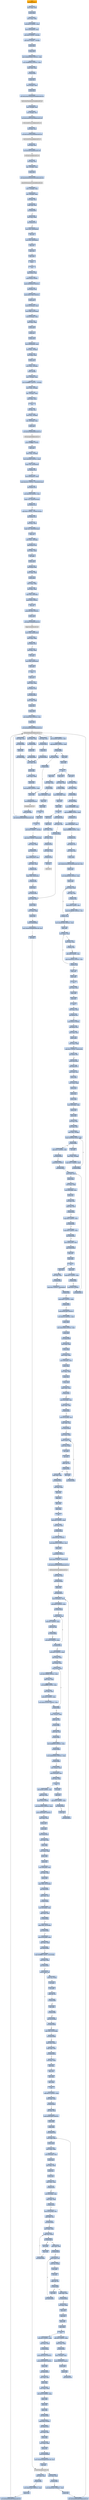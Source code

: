 digraph G {
node[shape=rectangle,style=filled,fillcolor=lightsteelblue,color=lightsteelblue]
bgcolor="transparent"
a0x00417529call_0x0041b07e[label="start\ncall 0x0041b07e",color="lightgrey",fillcolor="orange"];
a0x0041b07emovl_edi_edi[label="0x0041b07e\nmovl %edi, %edi"];
a0x0041b080pushl_ebp[label="0x0041b080\npushl %ebp"];
a0x0041b081movl_esp_ebp[label="0x0041b081\nmovl %esp, %ebp"];
a0x0041b083subl_0x10UINT8_esp[label="0x0041b083\nsubl $0x10<UINT8>, %esp"];
a0x0041b086movl_0x004063b8_eax[label="0x0041b086\nmovl 0x004063b8, %eax"];
a0x0041b08bandl_0x0UINT8__8ebp_[label="0x0041b08b\nandl $0x0<UINT8>, -8(%ebp)"];
a0x0041b08fandl_0x0UINT8__4ebp_[label="0x0041b08f\nandl $0x0<UINT8>, -4(%ebp)"];
a0x0041b093pushl_ebx[label="0x0041b093\npushl %ebx"];
a0x0041b094pushl_edi[label="0x0041b094\npushl %edi"];
a0x0041b095movl_0xbb40e64eUINT32_edi[label="0x0041b095\nmovl $0xbb40e64e<UINT32>, %edi"];
a0x0041b09amovl_0xffff0000UINT32_ebx[label="0x0041b09a\nmovl $0xffff0000<UINT32>, %ebx"];
a0x0041b09fcmpl_edi_eax[label="0x0041b09f\ncmpl %edi, %eax"];
a0x0041b0a1je_0x0041b0b0[label="0x0041b0a1\nje 0x0041b0b0"];
a0x0041b0b0pushl_esi[label="0x0041b0b0\npushl %esi"];
a0x0041b0b1leal__8ebp__eax[label="0x0041b0b1\nleal -8(%ebp), %eax"];
a0x0041b0b4pushl_eax[label="0x0041b0b4\npushl %eax"];
a0x0041b0b5call_GetSystemTimeAsFileTime_kernel32_dll[label="0x0041b0b5\ncall GetSystemTimeAsFileTime@kernel32.dll"];
GetSystemTimeAsFileTime_kernel32_dll[label="GetSystemTimeAsFileTime@kernel32.dll",color="lightgrey",fillcolor="lightgrey"];
a0x0041b0bbmovl__4ebp__esi[label="0x0041b0bb\nmovl -4(%ebp), %esi"];
a0x0041b0bexorl__8ebp__esi[label="0x0041b0be\nxorl -8(%ebp), %esi"];
a0x0041b0c1call_GetCurrentProcessId_kernel32_dll[label="0x0041b0c1\ncall GetCurrentProcessId@kernel32.dll"];
GetCurrentProcessId_kernel32_dll[label="GetCurrentProcessId@kernel32.dll",color="lightgrey",fillcolor="lightgrey"];
a0x0041b0c7xorl_eax_esi[label="0x0041b0c7\nxorl %eax, %esi"];
a0x0041b0c9call_GetCurrentThreadId_kernel32_dll[label="0x0041b0c9\ncall GetCurrentThreadId@kernel32.dll"];
GetCurrentThreadId_kernel32_dll[label="GetCurrentThreadId@kernel32.dll",color="lightgrey",fillcolor="lightgrey"];
a0x0041b0cfxorl_eax_esi[label="0x0041b0cf\nxorl %eax, %esi"];
a0x0041b0d1call_GetTickCount_kernel32_dll[label="0x0041b0d1\ncall GetTickCount@kernel32.dll"];
GetTickCount_kernel32_dll[label="GetTickCount@kernel32.dll",color="lightgrey",fillcolor="lightgrey"];
a0x0041b0d7xorl_eax_esi[label="0x0041b0d7\nxorl %eax, %esi"];
a0x0041b0d9leal__16ebp__eax[label="0x0041b0d9\nleal -16(%ebp), %eax"];
a0x0041b0dcpushl_eax[label="0x0041b0dc\npushl %eax"];
a0x0041b0ddcall_QueryPerformanceCounter_kernel32_dll[label="0x0041b0dd\ncall QueryPerformanceCounter@kernel32.dll"];
QueryPerformanceCounter_kernel32_dll[label="QueryPerformanceCounter@kernel32.dll",color="lightgrey",fillcolor="lightgrey"];
a0x0041b0e3movl__12ebp__eax[label="0x0041b0e3\nmovl -12(%ebp), %eax"];
a0x0041b0e6xorl__16ebp__eax[label="0x0041b0e6\nxorl -16(%ebp), %eax"];
a0x0041b0e9xorl_eax_esi[label="0x0041b0e9\nxorl %eax, %esi"];
a0x0041b0ebcmpl_edi_esi[label="0x0041b0eb\ncmpl %edi, %esi"];
a0x0041b0edjne_0x0041b0f6[label="0x0041b0ed\njne 0x0041b0f6"];
a0x0041b0f6testl_esi_ebx[label="0x0041b0f6\ntestl %esi, %ebx"];
a0x0041b0f8jne_0x0041b101[label="0x0041b0f8\njne 0x0041b101"];
a0x0041b101movl_esi_0x004063b8[label="0x0041b101\nmovl %esi, 0x004063b8"];
a0x0041b107notl_esi[label="0x0041b107\nnotl %esi"];
a0x0041b109movl_esi_0x004063bc[label="0x0041b109\nmovl %esi, 0x004063bc"];
a0x0041b10fpopl_esi[label="0x0041b10f\npopl %esi"];
a0x0041b110popl_edi[label="0x0041b110\npopl %edi"];
a0x0041b111popl_ebx[label="0x0041b111\npopl %ebx"];
a0x0041b112leave_[label="0x0041b112\nleave "];
a0x0041b113ret[label="0x0041b113\nret"];
a0x0041752ejmp_0x004173ab[label="0x0041752e\njmp 0x004173ab"];
a0x004173abpushl_0x58UINT8[label="0x004173ab\npushl $0x58<UINT8>"];
a0x004173adpushl_0x403428UINT32[label="0x004173ad\npushl $0x403428<UINT32>"];
a0x004173b2call_0x00417534[label="0x004173b2\ncall 0x00417534"];
a0x00417534pushl_0x417590UINT32[label="0x00417534\npushl $0x417590<UINT32>"];
a0x00417539pushl_fs_0[label="0x00417539\npushl %fs:0"];
a0x00417540movl_0x10esp__eax[label="0x00417540\nmovl 0x10(%esp), %eax"];
a0x00417544movl_ebp_0x10esp_[label="0x00417544\nmovl %ebp, 0x10(%esp)"];
a0x00417548leal_0x10esp__ebp[label="0x00417548\nleal 0x10(%esp), %ebp"];
a0x0041754csubl_eax_esp[label="0x0041754c\nsubl %eax, %esp"];
a0x0041754epushl_ebx[label="0x0041754e\npushl %ebx"];
a0x0041754fpushl_esi[label="0x0041754f\npushl %esi"];
a0x00417550pushl_edi[label="0x00417550\npushl %edi"];
a0x00417551movl_0x004063b8_eax[label="0x00417551\nmovl 0x004063b8, %eax"];
a0x00417556xorl_eax__4ebp_[label="0x00417556\nxorl %eax, -4(%ebp)"];
a0x00417559xorl_ebp_eax[label="0x00417559\nxorl %ebp, %eax"];
a0x0041755bpushl_eax[label="0x0041755b\npushl %eax"];
a0x0041755cmovl_esp__24ebp_[label="0x0041755c\nmovl %esp, -24(%ebp)"];
a0x0041755fpushl__8ebp_[label="0x0041755f\npushl -8(%ebp)"];
a0x00417562movl__4ebp__eax[label="0x00417562\nmovl -4(%ebp), %eax"];
a0x00417565movl_0xfffffffeUINT32__4ebp_[label="0x00417565\nmovl $0xfffffffe<UINT32>, -4(%ebp)"];
a0x0041756cmovl_eax__8ebp_[label="0x0041756c\nmovl %eax, -8(%ebp)"];
a0x0041756fleal__16ebp__eax[label="0x0041756f\nleal -16(%ebp), %eax"];
a0x00417572movl_eax_fs_0[label="0x00417572\nmovl %eax, %fs:0"];
a0x00417578ret[label="0x00417578\nret"];
a0x004173b7xorl_esi_esi[label="0x004173b7\nxorl %esi, %esi"];
a0x004173b9movl_esi__4ebp_[label="0x004173b9\nmovl %esi, -4(%ebp)"];
a0x004173bcleal__104ebp__eax[label="0x004173bc\nleal -104(%ebp), %eax"];
a0x004173bfpushl_eax[label="0x004173bf\npushl %eax"];
a0x004173c0call_GetStartupInfoA_kernel32_dll[label="0x004173c0\ncall GetStartupInfoA@kernel32.dll"];
GetStartupInfoA_kernel32_dll[label="GetStartupInfoA@kernel32.dll",color="lightgrey",fillcolor="lightgrey"];
a0x004173c6pushl_0xfffffffeUINT8[label="0x004173c6\npushl $0xfffffffe<UINT8>"];
a0x004173c8popl_edi[label="0x004173c8\npopl %edi"];
a0x004173c9movl_edi__4ebp_[label="0x004173c9\nmovl %edi, -4(%ebp)"];
a0x004173ccmovl_0x5a4dUINT32_eax[label="0x004173cc\nmovl $0x5a4d<UINT32>, %eax"];
a0x004173d1cmpw_ax_0x00400000[label="0x004173d1\ncmpw %ax, 0x00400000"];
a0x004173d8jne_0x00417412[label="0x004173d8\njne 0x00417412"];
a0x004173damovl_0x0040003c_eax[label="0x004173da\nmovl 0x0040003c, %eax"];
a0x004173dfcmpl_0x4550UINT32_0x400000eax_[label="0x004173df\ncmpl $0x4550<UINT32>, 0x400000(%eax)"];
a0x004173e9jne_0x00417412[label="0x004173e9\njne 0x00417412"];
a0x004173ebmovl_0x10bUINT32_ecx[label="0x004173eb\nmovl $0x10b<UINT32>, %ecx"];
a0x004173f0cmpw_cx_0x400018eax_[label="0x004173f0\ncmpw %cx, 0x400018(%eax)"];
a0x004173f7jne_0x00417412[label="0x004173f7\njne 0x00417412"];
a0x004173f9cmpl_0xeUINT8_0x400074eax_[label="0x004173f9\ncmpl $0xe<UINT8>, 0x400074(%eax)"];
a0x00417400jbe_0x00417412[label="0x00417400\njbe 0x00417412"];
a0x00417402xorl_ecx_ecx[label="0x00417402\nxorl %ecx, %ecx"];
a0x00417404cmpl_esi_0x4000e8eax_[label="0x00417404\ncmpl %esi, 0x4000e8(%eax)"];
a0x0041740asetne_cl[label="0x0041740a\nsetne %cl"];
a0x0041740dmovl_ecx__28ebp_[label="0x0041740d\nmovl %ecx, -28(%ebp)"];
a0x00417410jmp_0x00417415[label="0x00417410\njmp 0x00417415"];
a0x00417415xorl_ebx_ebx[label="0x00417415\nxorl %ebx, %ebx"];
a0x00417417incl_ebx[label="0x00417417\nincl %ebx"];
a0x00417418pushl_ebx[label="0x00417418\npushl %ebx"];
a0x00417419call_0x0041799a[label="0x00417419\ncall 0x0041799a"];
a0x0041799amovl_edi_edi[label="0x0041799a\nmovl %edi, %edi"];
a0x0041799cpushl_ebp[label="0x0041799c\npushl %ebp"];
a0x0041799dmovl_esp_ebp[label="0x0041799d\nmovl %esp, %ebp"];
a0x0041799fxorl_eax_eax[label="0x0041799f\nxorl %eax, %eax"];
a0x004179a1cmpl_eax_0x8ebp_[label="0x004179a1\ncmpl %eax, 0x8(%ebp)"];
a0x004179a4pushl_0x0UINT8[label="0x004179a4\npushl $0x0<UINT8>"];
a0x004179a6sete_al[label="0x004179a6\nsete %al"];
a0x004179a9pushl_0x1000UINT32[label="0x004179a9\npushl $0x1000<UINT32>"];
a0x004179aepushl_eax[label="0x004179ae\npushl %eax"];
a0x004179afcall_HeapCreate_kernel32_dll[label="0x004179af\ncall HeapCreate@kernel32.dll"];
HeapCreate_kernel32_dll[label="HeapCreate@kernel32.dll",color="lightgrey",fillcolor="lightgrey"];
a0x004179b5movl_eax_0x0041ef58[label="0x004179b5\nmovl %eax, 0x0041ef58"];
a0x004179batestl_eax_eax[label="0x004179ba\ntestl %eax, %eax"];
a0x004179bcjne_0x004179c0[label="0x004179bc\njne 0x004179c0"];
a0x004179c0xorl_eax_eax[label="0x004179c0\nxorl %eax, %eax"];
a0x004179c2incl_eax[label="0x004179c2\nincl %eax"];
a0x004179c3movl_eax_0x0041fc30[label="0x004179c3\nmovl %eax, 0x0041fc30"];
a0x004179c8popl_ebp[label="0x004179c8\npopl %ebp"];
a0x004179c9ret[label="0x004179c9\nret"];
a0x0041741epopl_ecx[label="0x0041741e\npopl %ecx"];
a0x0041741ftestl_eax_eax[label="0x0041741f\ntestl %eax, %eax"];
a0x00417421jne_0x0041742b[label="0x00417421\njne 0x0041742b"];
a0x0041742bcall_0x004199e3[label="0x0041742b\ncall 0x004199e3"];
a0x004199e3movl_edi_edi[label="0x004199e3\nmovl %edi, %edi"];
a0x004199e5pushl_esi[label="0x004199e5\npushl %esi"];
a0x004199e6pushl_edi[label="0x004199e6\npushl %edi"];
a0x004199e7movl_0x401aacUINT32_esi[label="0x004199e7\nmovl $0x401aac<UINT32>, %esi"];
a0x004199ecpushl_esi[label="0x004199ec\npushl %esi"];
a0x004199edcall_GetModuleHandleW_kernel32_dll[label="0x004199ed\ncall GetModuleHandleW@kernel32.dll"];
GetModuleHandleW_kernel32_dll[label="GetModuleHandleW@kernel32.dll",color="lightgrey",fillcolor="lightgrey"];
a0x004199f3testl_eax_eax[label="0x004199f3\ntestl %eax, %eax"];
a0x004199f5jne_0x004199fe[label="0x004199f5\njne 0x004199fe"];
a0x004199f7pushl_esi[label="0x004199f7\npushl %esi"];
a0x004199f8call_0x0041863d[label="0x004199f8\ncall 0x0041863d"];
a0x0041863dmovl_edi_edi[label="0x0041863d\nmovl %edi, %edi"];
a0x0041863fpushl_ebp[label="0x0041863f\npushl %ebp"];
a0x00418640movl_esp_ebp[label="0x00418640\nmovl %esp, %ebp"];
a0x00418642pushl_edi[label="0x00418642\npushl %edi"];
a0x00418643movl_0x3e8UINT32_edi[label="0x00418643\nmovl $0x3e8<UINT32>, %edi"];
a0x00418648pushl_edi[label="0x00418648\npushl %edi"];
a0x00418649call_Sleep_kernel32_dll[label="0x00418649\ncall Sleep@kernel32.dll"];
Sleep_kernel32_dll[label="Sleep@kernel32.dll",color="lightgrey",fillcolor="lightgrey"];
a0x0041864fpushl_0x8ebp_[label="0x0041864f\npushl 0x8(%ebp)"];
a0x00418652call_GetModuleHandleW_kernel32_dll[label="0x00418652\ncall GetModuleHandleW@kernel32.dll"];
a0x00418658addl_0x3e8UINT32_edi[label="0x00418658\naddl $0x3e8<UINT32>, %edi"];
a0x0041865ecmpl_0xea60UINT32_edi[label="0x0041865e\ncmpl $0xea60<UINT32>, %edi"];
a0x00418664ja_0x0041866a[label="0x00418664\nja 0x0041866a"];
a0x00418666testl_eax_eax[label="0x00418666\ntestl %eax, %eax"];
a0x00418668je_0x00418648[label="0x00418668\nje 0x00418648"];
a0x0041866apopl_edi[label="0x0041866a\npopl %edi"];
a0x0041866bpopl_ebp[label="0x0041866b\npopl %ebp"];
a0x0041866cret[label="0x0041866c\nret"];
a0x004199fdpopl_ecx[label="0x004199fd\npopl %ecx"];
a0x004199femovl_eax_edi[label="0x004199fe\nmovl %eax, %edi"];
a0x00419a00testl_edi_edi[label="0x00419a00\ntestl %edi, %edi"];
a0x00419a02je_0x00419b66[label="0x00419a02\nje 0x00419b66"];
a0x00419b66call_0x004196fd[label="0x00419b66\ncall 0x004196fd"];
a0x004196fdmovl_0x004069d8_eax[label="0x004196fd\nmovl 0x004069d8, %eax"];
a0x00419702cmpl_0xffffffffUINT8_eax[label="0x00419702\ncmpl $0xffffffff<UINT8>, %eax"];
a0x00419705je_0x0041971d[label="0x00419705\nje 0x0041971d"];
a0x0041971dmovl_0x004069dc_eax[label="0x0041971d\nmovl 0x004069dc, %eax"];
a0x00419722cmpl_0xffffffffUINT8_eax[label="0x00419722\ncmpl $0xffffffff<UINT8>, %eax"];
a0x00419725je_0x00419735[label="0x00419725\nje 0x00419735"];
a0x00419735jmp_0x00417a15[label="0x00419735\njmp 0x00417a15"];
a0x00417a15movl_edi_edi[label="0x00417a15\nmovl %edi, %edi"];
a0x00417a17pushl_ebx[label="0x00417a17\npushl %ebx"];
a0x00417a18movl_DeleteCriticalSection_kernel32_dll_ebx[label="0x00417a18\nmovl DeleteCriticalSection@kernel32.dll, %ebx"];
a0x00417a1epushl_esi[label="0x00417a1e\npushl %esi"];
a0x00417a1fmovl_0x4061d8UINT32_esi[label="0x00417a1f\nmovl $0x4061d8<UINT32>, %esi"];
a0x00417a24pushl_edi[label="0x00417a24\npushl %edi"];
a0x00417a25movl_esi__edi[label="0x00417a25\nmovl (%esi), %edi"];
a0x00417a27testl_edi_edi[label="0x00417a27\ntestl %edi, %edi"];
a0x00417a29je_0x00417a3e[label="0x00417a29\nje 0x00417a3e"];
a0x00417a3eaddl_0x8UINT8_esi[label="0x00417a3e\naddl $0x8<UINT8>, %esi"];
a0x00417a41cmpl_0x4062f8UINT32_esi[label="0x00417a41\ncmpl $0x4062f8<UINT32>, %esi"];
a0x00417a47jl_0x00417a25[label="0x00417a47\njl 0x00417a25"];
a0x00417a49movl_0x4061d8UINT32_esi[label="0x00417a49\nmovl $0x4061d8<UINT32>, %esi"];
a0x00417a4epopl_edi[label="0x00417a4e\npopl %edi"];
a0x00417a4fmovl_esi__eax[label="0x00417a4f\nmovl (%esi), %eax"];
a0x00417a51testl_eax_eax[label="0x00417a51\ntestl %eax, %eax"];
a0x00417a53je_0x00417a5e[label="0x00417a53\nje 0x00417a5e"];
a0x00417a5eaddl_0x8UINT8_esi[label="0x00417a5e\naddl $0x8<UINT8>, %esi"];
a0x00417a61cmpl_0x4062f8UINT32_esi[label="0x00417a61\ncmpl $0x4062f8<UINT32>, %esi"];
a0x00417a67jl_0x00417a4f[label="0x00417a67\njl 0x00417a4f"];
a0x00417a69popl_esi[label="0x00417a69\npopl %esi"];
a0x00417a6apopl_ebx[label="0x00417a6a\npopl %ebx"];
a0x00417a6bret[label="0x00417a6b\nret"];
a0x00419b6bxorl_eax_eax[label="0x00419b6b\nxorl %eax, %eax"];
a0x00419b6dpopl_edi[label="0x00419b6d\npopl %edi"];
a0x00419b6epopl_esi[label="0x00419b6e\npopl %esi"];
a0x00419b6fret[label="0x00419b6f\nret"];
a0x00417430testl_eax_eax[label="0x00417430\ntestl %eax, %eax"];
a0x00417432jne_0x0041743c[label="0x00417432\njne 0x0041743c"];
a0x00417434pushl_0x10UINT8[label="0x00417434\npushl $0x10<UINT8>"];
a0x00417436call_0x00417382[label="0x00417436\ncall 0x00417382"];
a0x00417382movl_edi_edi[label="0x00417382\nmovl %edi, %edi"];
a0x00417384pushl_ebp[label="0x00417384\npushl %ebp"];
a0x00417385movl_esp_ebp[label="0x00417385\nmovl %esp, %ebp"];
a0x00417387cmpl_0x1UINT8_0x0041ef54[label="0x00417387\ncmpl $0x1<UINT8>, 0x0041ef54"];
a0x0041738ejne_0x00417395[label="0x0041738e\njne 0x00417395"];
a0x00417395pushl_0x8ebp_[label="0x00417395\npushl 0x8(%ebp)"];
a0x00417398call_0x00418975[label="0x00417398\ncall 0x00418975"];
a0x00418975movl_edi_edi[label="0x00418975\nmovl %edi, %edi"];
a0x00418977pushl_ebp[label="0x00418977\npushl %ebp"];
a0x00418978movl_esp_ebp[label="0x00418978\nmovl %esp, %ebp"];
a0x0041897apushl_ecx[label="0x0041897a\npushl %ecx"];
a0x0041897bpushl_ecx[label="0x0041897b\npushl %ecx"];
a0x0041897cpushl_ebx[label="0x0041897c\npushl %ebx"];
a0x0041897dmovl_0x8ebp__ebx[label="0x0041897d\nmovl 0x8(%ebp), %ebx"];
a0x00418980pushl_esi[label="0x00418980\npushl %esi"];
a0x00418981pushl_edi[label="0x00418981\npushl %edi"];
a0x00418982xorl_esi_esi[label="0x00418982\nxorl %esi, %esi"];
a0x00418984xorl_edi_edi[label="0x00418984\nxorl %edi, %edi"];
a0x00418986movl_edi__4ebp_[label="0x00418986\nmovl %edi, -4(%ebp)"];
a0x00418989cmpl_0x406300edi8__ebx[label="0x00418989\ncmpl 0x406300(,%edi,8), %ebx"];
a0x00418990je_0x0041899b[label="0x00418990\nje 0x0041899b"];
a0x00418992incl_edi[label="0x00418992\nincl %edi"];
a0x00418993movl_edi__4ebp_[label="0x00418993\nmovl %edi, -4(%ebp)"];
a0x00418996cmpl_0x17UINT8_edi[label="0x00418996\ncmpl $0x17<UINT8>, %edi"];
a0x00418999jb_0x00418989[label="0x00418999\njb 0x00418989"];
a0x0041899bcmpl_0x17UINT8_edi[label="0x0041899b\ncmpl $0x17<UINT8>, %edi"];
a0x0041899ejae_0x00418b1b[label="0x0041899e\njae 0x00418b1b"];
a0x004189a4pushl_0x3UINT8[label="0x004189a4\npushl $0x3<UINT8>"];
a0x004189a6call_0x0041b977[label="0x004189a6\ncall 0x0041b977"];
a0x0041b977movl_edi_edi[label="0x0041b977\nmovl %edi, %edi"];
a0x0041b979pushl_ebp[label="0x0041b979\npushl %ebp"];
a0x0041b97amovl_esp_ebp[label="0x0041b97a\nmovl %esp, %ebp"];
a0x0041b97cmovl_0x8ebp__ecx[label="0x0041b97c\nmovl 0x8(%ebp), %ecx"];
a0x0041b97fpushl_esi[label="0x0041b97f\npushl %esi"];
a0x0041b980xorl_esi_esi[label="0x0041b980\nxorl %esi, %esi"];
a0x0041b982cmpl_esi_ecx[label="0x0041b982\ncmpl %esi, %ecx"];
a0x0041b984jl_0x0041b9a4[label="0x0041b984\njl 0x0041b9a4"];
a0x0041b986cmpl_0x2UINT8_ecx[label="0x0041b986\ncmpl $0x2<UINT8>, %ecx"];
a0x0041b989jle_0x0041b997[label="0x0041b989\njle 0x0041b997"];
a0x0041b98bcmpl_0x3UINT8_ecx[label="0x0041b98b\ncmpl $0x3<UINT8>, %ecx"];
a0x0041b98ejne_0x0041b9a4[label="0x0041b98e\njne 0x0041b9a4"];
a0x0041b990movl_0x0041ef54_eax[label="0x0041b990\nmovl 0x0041ef54, %eax"];
a0x0041b995jmp_0x0041b9bf[label="0x0041b995\njmp 0x0041b9bf"];
a0x0041b9bfpopl_esi[label="0x0041b9bf\npopl %esi"];
a0x0041b9c0popl_ebp[label="0x0041b9c0\npopl %ebp"];
a0x0041b9c1ret[label="0x0041b9c1\nret"];
a0x004189abpopl_ecx[label="0x004189ab\npopl %ecx"];
a0x004189accmpl_0x1UINT8_eax[label="0x004189ac\ncmpl $0x1<UINT8>, %eax"];
a0x004189afje_0x00418ae9[label="0x004189af\nje 0x00418ae9"];
a0x004189b5pushl_0x3UINT8[label="0x004189b5\npushl $0x3<UINT8>"];
a0x004189b7call_0x0041b977[label="0x004189b7\ncall 0x0041b977"];
a0x004189bcpopl_ecx[label="0x004189bc\npopl %ecx"];
a0x004189bdtestl_eax_eax[label="0x004189bd\ntestl %eax, %eax"];
a0x004189bfjne_0x004189ce[label="0x004189bf\njne 0x004189ce"];
a0x004189c1cmpl_0x1UINT8_0x00406058[label="0x004189c1\ncmpl $0x1<UINT8>, 0x00406058"];
a0x004189c8je_0x00418ae9[label="0x004189c8\nje 0x00418ae9"];
a0x004189cecmpl_0xfcUINT32_ebx[label="0x004189ce\ncmpl $0xfc<UINT32>, %ebx"];
a0x004189d4je_0x00418b1b[label="0x004189d4\nje 0x00418b1b"];
a0x004189dapushl_0x4019f8UINT32[label="0x004189da\npushl $0x4019f8<UINT32>"];
a0x004189dfmovl_0x314UINT32_ebx[label="0x004189df\nmovl $0x314<UINT32>, %ebx"];
a0x004189e4pushl_ebx[label="0x004189e4\npushl %ebx"];
a0x004189e5movl_0x41f0e8UINT32_edi[label="0x004189e5\nmovl $0x41f0e8<UINT32>, %edi"];
a0x004189eapushl_edi[label="0x004189ea\npushl %edi"];
a0x004189ebcall_0x0041b90f[label="0x004189eb\ncall 0x0041b90f"];
a0x0041b90fmovl_edi_edi[label="0x0041b90f\nmovl %edi, %edi"];
a0x0041b911pushl_ebp[label="0x0041b911\npushl %ebp"];
a0x0041b912movl_esp_ebp[label="0x0041b912\nmovl %esp, %ebp"];
a0x0041b914movl_0x8ebp__ecx[label="0x0041b914\nmovl 0x8(%ebp), %ecx"];
a0x0041b917pushl_ebx[label="0x0041b917\npushl %ebx"];
a0x0041b918xorl_ebx_ebx[label="0x0041b918\nxorl %ebx, %ebx"];
a0x0041b91apushl_esi[label="0x0041b91a\npushl %esi"];
a0x0041b91bpushl_edi[label="0x0041b91b\npushl %edi"];
a0x0041b91ccmpl_ebx_ecx[label="0x0041b91c\ncmpl %ebx, %ecx"];
a0x0041b91eje_0x0041b927[label="0x0041b91e\nje 0x0041b927"];
a0x0041b920movl_0xcebp__edi[label="0x0041b920\nmovl 0xc(%ebp), %edi"];
a0x0041b923cmpl_ebx_edi[label="0x0041b923\ncmpl %ebx, %edi"];
a0x0041b925ja_0x0041b942[label="0x0041b925\nja 0x0041b942"];
a0x0041b942movl_0x10ebp__esi[label="0x0041b942\nmovl 0x10(%ebp), %esi"];
a0x0041b945cmpl_ebx_esi[label="0x0041b945\ncmpl %ebx, %esi"];
a0x0041b947jne_0x0041b94d[label="0x0041b947\njne 0x0041b94d"];
a0x0041b94dmovl_ecx_edx[label="0x0041b94d\nmovl %ecx, %edx"];
a0x0041b94fmovb_esi__al[label="0x0041b94f\nmovb (%esi), %al"];
a0x0041b951movb_al_edx_[label="0x0041b951\nmovb %al, (%edx)"];
a0x0041b953incl_edx[label="0x0041b953\nincl %edx"];
a0x0041b954incl_esi[label="0x0041b954\nincl %esi"];
a0x0041b955cmpb_bl_al[label="0x0041b955\ncmpb %bl, %al"];
a0x0041b957je_0x0041b95c[label="0x0041b957\nje 0x0041b95c"];
a0x0041b959decl_edi[label="0x0041b959\ndecl %edi"];
a0x0041b95ajne_0x0041b94f[label="0x0041b95a\njne 0x0041b94f"];
a0x0041b95ccmpl_ebx_edi[label="0x0041b95c\ncmpl %ebx, %edi"];
a0x0041b95ejne_0x0041b970[label="0x0041b95e\njne 0x0041b970"];
a0x0041b970xorl_eax_eax[label="0x0041b970\nxorl %eax, %eax"];
a0x0041b972popl_edi[label="0x0041b972\npopl %edi"];
a0x0041b973popl_esi[label="0x0041b973\npopl %esi"];
a0x0041b974popl_ebx[label="0x0041b974\npopl %ebx"];
a0x0041b975popl_ebp[label="0x0041b975\npopl %ebp"];
a0x0041b976ret[label="0x0041b976\nret"];
a0x004189f0addl_0xcUINT8_esp[label="0x004189f0\naddl $0xc<UINT8>, %esp"];
a0x004189f3testl_eax_eax[label="0x004189f3\ntestl %eax, %eax"];
a0x004189f5je_0x00418a04[label="0x004189f5\nje 0x00418a04"];
a0x00418a04pushl_0x104UINT32[label="0x00418a04\npushl $0x104<UINT32>"];
a0x00418a09movl_0x41f101UINT32_esi[label="0x00418a09\nmovl $0x41f101<UINT32>, %esi"];
a0x00418a0epushl_esi[label="0x00418a0e\npushl %esi"];
a0x00418a0fpushl_0x0UINT8[label="0x00418a0f\npushl $0x0<UINT8>"];
a0x00418a11movb_0x0UINT8_0x0041f205[label="0x00418a11\nmovb $0x0<UINT8>, 0x0041f205"];
a0x00418a18call_GetModuleFileNameA_kernel32_dll[label="0x00418a18\ncall GetModuleFileNameA@kernel32.dll"];
GetModuleFileNameA_kernel32_dll[label="GetModuleFileNameA@kernel32.dll",color="lightgrey",fillcolor="lightgrey"];
a0x00418a1etestl_eax_eax[label="0x00418a1e\ntestl %eax, %eax"];
a0x00418a20jne_0x00418a48[label="0x00418a20\njne 0x00418a48"];
a0x00418a48pushl_esi[label="0x00418a48\npushl %esi"];
a0x00418a49call_0x00419b70[label="0x00418a49\ncall 0x00419b70"];
a0x00419b70movl_0x4esp__ecx[label="0x00419b70\nmovl 0x4(%esp), %ecx"];
a0x00419b74testl_0x3UINT32_ecx[label="0x00419b74\ntestl $0x3<UINT32>, %ecx"];
a0x00419b7aje_0x00419ba0[label="0x00419b7a\nje 0x00419ba0"];
a0x00419b7cmovb_ecx__al[label="0x00419b7c\nmovb (%ecx), %al"];
a0x00419b7eaddl_0x1UINT8_ecx[label="0x00419b7e\naddl $0x1<UINT8>, %ecx"];
a0x00419b81testb_al_al[label="0x00419b81\ntestb %al, %al"];
a0x00419b83je_0x00419bd3[label="0x00419b83\nje 0x00419bd3"];
a0x00419b85testl_0x3UINT32_ecx[label="0x00419b85\ntestl $0x3<UINT32>, %ecx"];
a0x00419b8bjne_0x00419b7c[label="0x00419b8b\njne 0x00419b7c"];
a0x00419b8daddl_0x0UINT32_eax[label="0x00419b8d\naddl $0x0<UINT32>, %eax"];
a0x00419b92leal_esp__esp[label="0x00419b92\nleal (%esp), %esp"];
a0x00419b99leal_esp__esp[label="0x00419b99\nleal (%esp), %esp"];
a0x00419ba0movl_ecx__eax[label="0x00419ba0\nmovl (%ecx), %eax"];
a0x00419ba2movl_0x7efefeffUINT32_edx[label="0x00419ba2\nmovl $0x7efefeff<UINT32>, %edx"];
a0x00419ba7addl_eax_edx[label="0x00419ba7\naddl %eax, %edx"];
a0x00419ba9xorl_0xffffffffUINT8_eax[label="0x00419ba9\nxorl $0xffffffff<UINT8>, %eax"];
a0x00419bacxorl_edx_eax[label="0x00419bac\nxorl %edx, %eax"];
a0x00419baeaddl_0x4UINT8_ecx[label="0x00419bae\naddl $0x4<UINT8>, %ecx"];
a0x00419bb1testl_0x81010100UINT32_eax[label="0x00419bb1\ntestl $0x81010100<UINT32>, %eax"];
a0x00419bb6je_0x00419ba0[label="0x00419bb6\nje 0x00419ba0"];
a0x00419bb8movl__4ecx__eax[label="0x00419bb8\nmovl -4(%ecx), %eax"];
a0x00419bbbtestb_al_al[label="0x00419bbb\ntestb %al, %al"];
a0x00419bbdje_0x00419bf1[label="0x00419bbd\nje 0x00419bf1"];
a0x00419bbftestb_ah_ah[label="0x00419bbf\ntestb %ah, %ah"];
a0x00419bc1je_0x00419be7[label="0x00419bc1\nje 0x00419be7"];
a0x00419bc3testl_0xff0000UINT32_eax[label="0x00419bc3\ntestl $0xff0000<UINT32>, %eax"];
a0x00419bc8je_0x00419bdd[label="0x00419bc8\nje 0x00419bdd"];
a0x00419bcatestl_0xff000000UINT32_eax[label="0x00419bca\ntestl $0xff000000<UINT32>, %eax"];
a0x00419bcfje_0x00419bd3[label="0x00419bcf\nje 0x00419bd3"];
a0x00419bd3leal__1ecx__eax[label="0x00419bd3\nleal -1(%ecx), %eax"];
a0x00419bd6movl_0x4esp__ecx[label="0x00419bd6\nmovl 0x4(%esp), %ecx"];
a0x00419bdasubl_ecx_eax[label="0x00419bda\nsubl %ecx, %eax"];
a0x00419bdcret[label="0x00419bdc\nret"];
a0x00418a4eincl_eax[label="0x00418a4e\nincl %eax"];
a0x00418a4fpopl_ecx[label="0x00418a4f\npopl %ecx"];
a0x00418a50cmpl_0x3cUINT8_eax[label="0x00418a50\ncmpl $0x3c<UINT8>, %eax"];
a0x00418a53jbe_0x00418a8d[label="0x00418a53\njbe 0x00418a8d"];
a0x00418a55pushl_esi[label="0x00418a55\npushl %esi"];
a0x00418a56call_0x00419b70[label="0x00418a56\ncall 0x00419b70"];
a0x00418a5bsubl_0x3bUINT8_esi[label="0x00418a5b\nsubl $0x3b<UINT8>, %esi"];
a0x00418a5eaddl_esi_eax[label="0x00418a5e\naddl %esi, %eax"];
a0x00418a60pushl_0x3UINT8[label="0x00418a60\npushl $0x3<UINT8>"];
a0x00418a62movl_0x41f3fcUINT32_ecx[label="0x00418a62\nmovl $0x41f3fc<UINT32>, %ecx"];
a0x00418a67pushl_0x4019dcUINT32[label="0x00418a67\npushl $0x4019dc<UINT32>"];
a0x00418a6csubl_eax_ecx[label="0x00418a6c\nsubl %eax, %ecx"];
a0x00418a6epushl_ecx[label="0x00418a6e\npushl %ecx"];
a0x00418a6fpushl_eax[label="0x00418a6f\npushl %eax"];
a0x00418a70call_0x0041b85a[label="0x00418a70\ncall 0x0041b85a"];
a0x0041b85amovl_edi_edi[label="0x0041b85a\nmovl %edi, %edi"];
a0x0041b85cpushl_ebp[label="0x0041b85c\npushl %ebp"];
a0x0041b85dmovl_esp_ebp[label="0x0041b85d\nmovl %esp, %ebp"];
a0x0041b85fpushl_ebx[label="0x0041b85f\npushl %ebx"];
a0x0041b860pushl_esi[label="0x0041b860\npushl %esi"];
a0x0041b861movl_0x8ebp__esi[label="0x0041b861\nmovl 0x8(%ebp), %esi"];
a0x0041b864xorl_ebx_ebx[label="0x0041b864\nxorl %ebx, %ebx"];
a0x0041b866pushl_edi[label="0x0041b866\npushl %edi"];
a0x0041b867cmpl_ebx_0x14ebp_[label="0x0041b867\ncmpl %ebx, 0x14(%ebp)"];
a0x0041b86ajne_0x0041b87c[label="0x0041b86a\njne 0x0041b87c"];
a0x0041b87ccmpl_ebx_esi[label="0x0041b87c\ncmpl %ebx, %esi"];
a0x0041b87eje_0x0041b887[label="0x0041b87e\nje 0x0041b887"];
a0x0041b880movl_0xcebp__edi[label="0x0041b880\nmovl 0xc(%ebp), %edi"];
a0x0041b883cmpl_ebx_edi[label="0x0041b883\ncmpl %ebx, %edi"];
a0x0041b885ja_0x0041b8a2[label="0x0041b885\nja 0x0041b8a2"];
a0x0041b8a2cmpl_ebx_0x14ebp_[label="0x0041b8a2\ncmpl %ebx, 0x14(%ebp)"];
a0x0041b8a5jne_0x0041b8ab[label="0x0041b8a5\njne 0x0041b8ab"];
a0x0041b8abmovl_0x10ebp__edx[label="0x0041b8ab\nmovl 0x10(%ebp), %edx"];
a0x0041b8aecmpl_ebx_edx[label="0x0041b8ae\ncmpl %ebx, %edx"];
a0x0041b8b0jne_0x0041b8b6[label="0x0041b8b0\njne 0x0041b8b6"];
a0x0041b8b6cmpl_0xffffffffUINT8_0x14ebp_[label="0x0041b8b6\ncmpl $0xffffffff<UINT8>, 0x14(%ebp)"];
a0x0041b8bamovl_esi_eax[label="0x0041b8ba\nmovl %esi, %eax"];
a0x0041b8bcjne_0x0041b8cd[label="0x0041b8bc\njne 0x0041b8cd"];
a0x0041b8cdmovb_edx__cl[label="0x0041b8cd\nmovb (%edx), %cl"];
a0x0041b8cfmovb_cl_eax_[label="0x0041b8cf\nmovb %cl, (%eax)"];
a0x0041b8d1incl_eax[label="0x0041b8d1\nincl %eax"];
a0x0041b8d2incl_edx[label="0x0041b8d2\nincl %edx"];
a0x0041b8d3cmpb_bl_cl[label="0x0041b8d3\ncmpb %bl, %cl"];
a0x0041b8d5je_0x0041b8df[label="0x0041b8d5\nje 0x0041b8df"];
a0x0041b8d7decl_edi[label="0x0041b8d7\ndecl %edi"];
a0x0041b8d8je_0x0041b8df[label="0x0041b8d8\nje 0x0041b8df"];
a0x0041b8dadecl_0x14ebp_[label="0x0041b8da\ndecl 0x14(%ebp)"];
a0x0041b8ddjne_0x0041b8cd[label="0x0041b8dd\njne 0x0041b8cd"];
a0x0041b8dfcmpl_ebx_0x14ebp_[label="0x0041b8df\ncmpl %ebx, 0x14(%ebp)"];
a0x0041b8e2jne_0x0041b8e6[label="0x0041b8e2\njne 0x0041b8e6"];
a0x0041b8e4movb_bl_eax_[label="0x0041b8e4\nmovb %bl, (%eax)"];
a0x0041b8e6cmpl_ebx_edi[label="0x0041b8e6\ncmpl %ebx, %edi"];
a0x0041b8e8jne_0x0041b875[label="0x0041b8e8\njne 0x0041b875"];
a0x0041b875xorl_eax_eax[label="0x0041b875\nxorl %eax, %eax"];
a0x0041b877popl_edi[label="0x0041b877\npopl %edi"];
a0x0041b878popl_esi[label="0x0041b878\npopl %esi"];
a0x0041b879popl_ebx[label="0x0041b879\npopl %ebx"];
a0x0041b87apopl_ebp[label="0x0041b87a\npopl %ebp"];
a0x0041b87bret[label="0x0041b87b\nret"];
a0x00418a75addl_0x14UINT8_esp[label="0x00418a75\naddl $0x14<UINT8>, %esp"];
a0x00418a78testl_eax_eax[label="0x00418a78\ntestl %eax, %eax"];
a0x00418a7aje_0x00418a8d[label="0x00418a7a\nje 0x00418a8d"];
a0x00418a8dxorl_esi_esi[label="0x00418a8d\nxorl %esi, %esi"];
a0x00418a8fpushl_0x4019d8UINT32[label="0x00418a8f\npushl $0x4019d8<UINT32>"];
a0x00418a94pushl_ebx[label="0x00418a94\npushl %ebx"];
a0x00418a95pushl_edi[label="0x00418a95\npushl %edi"];
a0x00418a96call_0x0041b7e6[label="0x00418a96\ncall 0x0041b7e6"];
a0x0041b7e6movl_edi_edi[label="0x0041b7e6\nmovl %edi, %edi"];
a0x0041b7e8pushl_ebp[label="0x0041b7e8\npushl %ebp"];
a0x0041b7e9movl_esp_ebp[label="0x0041b7e9\nmovl %esp, %ebp"];
a0x0041b7ebmovl_0x8ebp__eax[label="0x0041b7eb\nmovl 0x8(%ebp), %eax"];
a0x0041b7eepushl_ebx[label="0x0041b7ee\npushl %ebx"];
a0x0041b7efxorl_ebx_ebx[label="0x0041b7ef\nxorl %ebx, %ebx"];
a0x0041b7f1pushl_esi[label="0x0041b7f1\npushl %esi"];
a0x0041b7f2pushl_edi[label="0x0041b7f2\npushl %edi"];
a0x0041b7f3cmpl_ebx_eax[label="0x0041b7f3\ncmpl %ebx, %eax"];
a0x0041b7f5je_0x0041b7fe[label="0x0041b7f5\nje 0x0041b7fe"];
a0x0041b7f7movl_0xcebp__edi[label="0x0041b7f7\nmovl 0xc(%ebp), %edi"];
a0x0041b7facmpl_ebx_edi[label="0x0041b7fa\ncmpl %ebx, %edi"];
a0x0041b7fcja_0x0041b819[label="0x0041b7fc\nja 0x0041b819"];
a0x0041b819movl_0x10ebp__esi[label="0x0041b819\nmovl 0x10(%ebp), %esi"];
a0x0041b81ccmpl_ebx_esi[label="0x0041b81c\ncmpl %ebx, %esi"];
a0x0041b81ejne_0x0041b824[label="0x0041b81e\njne 0x0041b824"];
a0x0041b824movl_eax_edx[label="0x0041b824\nmovl %eax, %edx"];
a0x0041b826cmpb_bl_edx_[label="0x0041b826\ncmpb %bl, (%edx)"];
a0x0041b828je_0x0041b82e[label="0x0041b828\nje 0x0041b82e"];
a0x0041b82aincl_edx[label="0x0041b82a\nincl %edx"];
a0x0041b82bdecl_edi[label="0x0041b82b\ndecl %edi"];
a0x0041b82cjne_0x0041b826[label="0x0041b82c\njne 0x0041b826"];
a0x0041b82ecmpl_ebx_edi[label="0x0041b82e\ncmpl %ebx, %edi"];
a0x0041b830je_0x0041b820[label="0x0041b830\nje 0x0041b820"];
a0x0041b832movb_esi__cl[label="0x0041b832\nmovb (%esi), %cl"];
a0x0041b834movb_cl_edx_[label="0x0041b834\nmovb %cl, (%edx)"];
a0x0041b836incl_edx[label="0x0041b836\nincl %edx"];
a0x0041b837incl_esi[label="0x0041b837\nincl %esi"];
a0x0041b838cmpb_bl_cl[label="0x0041b838\ncmpb %bl, %cl"];
a0x0041b83aje_0x0041b83f[label="0x0041b83a\nje 0x0041b83f"];
a0x0041b83cdecl_edi[label="0x0041b83c\ndecl %edi"];
a0x0041b83djne_0x0041b832[label="0x0041b83d\njne 0x0041b832"];
a0x0041b83fcmpl_ebx_edi[label="0x0041b83f\ncmpl %ebx, %edi"];
a0x0041b841jne_0x0041b853[label="0x0041b841\njne 0x0041b853"];
a0x0041b853xorl_eax_eax[label="0x0041b853\nxorl %eax, %eax"];
a0x0041b855popl_edi[label="0x0041b855\npopl %edi"];
a0x0041b856popl_esi[label="0x0041b856\npopl %esi"];
a0x0041b857popl_ebx[label="0x0041b857\npopl %ebx"];
a0x0041b858popl_ebp[label="0x0041b858\npopl %ebp"];
a0x0041b859ret[label="0x0041b859\nret"];
a0x00418a9baddl_0xcUINT8_esp[label="0x00418a9b\naddl $0xc<UINT8>, %esp"];
a0x00418a9etestl_eax_eax[label="0x00418a9e\ntestl %eax, %eax"];
a0x00418aa0je_0x00418aaf[label="0x00418aa0\nje 0x00418aaf"];
a0x00418aafmovl__4ebp__eax[label="0x00418aaf\nmovl -4(%ebp), %eax"];
a0x00418ab2pushl_0x406304eax8_[label="0x00418ab2\npushl 0x406304(,%eax,8)"];
a0x00418ab9pushl_ebx[label="0x00418ab9\npushl %ebx"];
a0x00418abapushl_edi[label="0x00418aba\npushl %edi"];
a0x00418abbcall_0x0041b7e6[label="0x00418abb\ncall 0x0041b7e6"];
a0x00418ac0addl_0xcUINT8_esp[label="0x00418ac0\naddl $0xc<UINT8>, %esp"];
a0x00418ac3testl_eax_eax[label="0x00418ac3\ntestl %eax, %eax"];
a0x00418ac5je_0x00418ad4[label="0x00418ac5\nje 0x00418ad4"];
a0x00418ad4pushl_0x12010UINT32[label="0x00418ad4\npushl $0x12010<UINT32>"];
a0x00418ad9pushl_0x4019b0UINT32[label="0x00418ad9\npushl $0x4019b0<UINT32>"];
a0x00418adepushl_edi[label="0x00418ade\npushl %edi"];
a0x00418adfcall_0x0041b67d[label="0x00418adf\ncall 0x0041b67d"];
a0x0041b67dmovl_edi_edi[label="0x0041b67d\nmovl %edi, %edi"];
a0x0041b67fpushl_ebp[label="0x0041b67f\npushl %ebp"];
a0x0041b680movl_esp_ebp[label="0x0041b680\nmovl %esp, %ebp"];
a0x0041b682subl_0x14UINT8_esp[label="0x0041b682\nsubl $0x14<UINT8>, %esp"];
a0x0041b685pushl_ebx[label="0x0041b685\npushl %ebx"];
a0x0041b686pushl_esi[label="0x0041b686\npushl %esi"];
a0x0041b687pushl_edi[label="0x0041b687\npushl %edi"];
a0x0041b688call_0x00419645[label="0x0041b688\ncall 0x00419645"];
a0x00419645pushl_0x0UINT8[label="0x00419645\npushl $0x0<UINT8>"];
a0x00419647call_0x004195d3[label="0x00419647\ncall 0x004195d3"];
a0x004195d3movl_edi_edi[label="0x004195d3\nmovl %edi, %edi"];
a0x004195d5pushl_ebp[label="0x004195d5\npushl %ebp"];
a0x004195d6movl_esp_ebp[label="0x004195d6\nmovl %esp, %ebp"];
a0x004195d8pushl_esi[label="0x004195d8\npushl %esi"];
a0x004195d9pushl_0x004069dc[label="0x004195d9\npushl 0x004069dc"];
a0x004195dfmovl_TlsGetValue_kernel32_dll_esi[label="0x004195df\nmovl TlsGetValue@kernel32.dll, %esi"];
a0x004195e5call_esi[label="0x004195e5\ncall %esi"];
TlsGetValue_kernel32_dll[label="TlsGetValue@kernel32.dll",color="lightgrey",fillcolor="lightgrey"];
a0x004195e7testl_eax_eax[label="0x004195e7\ntestl %eax, %eax"];
a0x004195e9je_0x0041960c[label="0x004195e9\nje 0x0041960c"];
a0x0041960cmovl_0x401aacUINT32_esi[label="0x0041960c\nmovl $0x401aac<UINT32>, %esi"];
a0x00419611pushl_esi[label="0x00419611\npushl %esi"];
a0x00419612call_GetModuleHandleW_kernel32_dll[label="0x00419612\ncall GetModuleHandleW@kernel32.dll"];
a0x00419618testl_eax_eax[label="0x00419618\ntestl %eax, %eax"];
a0x0041961ajne_0x00419627[label="0x0041961a\njne 0x00419627"];
a0x0041961cpushl_esi[label="0x0041961c\npushl %esi"];
a0x0041961dcall_0x0041863d[label="0x0041961d\ncall 0x0041863d"];
a0x00419622popl_ecx[label="0x00419622\npopl %ecx"];
a0x00419623testl_eax_eax[label="0x00419623\ntestl %eax, %eax"];
a0x00419625je_0x0041963f[label="0x00419625\nje 0x0041963f"];
a0x0041963fmovl_0x8ebp__eax[label="0x0041963f\nmovl 0x8(%ebp), %eax"];
a0x00419642popl_esi[label="0x00419642\npopl %esi"];
a0x00419643popl_ebp[label="0x00419643\npopl %ebp"];
a0x00419644ret[label="0x00419644\nret"];
a0x0041964cpopl_ecx[label="0x0041964c\npopl %ecx"];
a0x0041964dret[label="0x0041964d\nret"];
a0x0041b68dandl_0x0UINT8__4ebp_[label="0x0041b68d\nandl $0x0<UINT8>, -4(%ebp)"];
a0x0041b691cmpl_0x0UINT8_0x0041f59c[label="0x0041b691\ncmpl $0x0<UINT8>, 0x0041f59c"];
a0x0041b698movl_eax_ebx[label="0x0041b698\nmovl %eax, %ebx"];
a0x0041b69ajne_0x0041b72e[label="0x0041b69a\njne 0x0041b72e"];
a0x0041b72emovl_0x0041f5a8_eax[label="0x0041b72e\nmovl 0x0041f5a8, %eax"];
a0x0041b733cmpl_ebx_eax[label="0x0041b733\ncmpl %ebx, %eax"];
a0x0041b735je_0x0041b786[label="0x0041b735\nje 0x0041b786"];
a0x0041b737cmpl_ebx_0x0041f5ac[label="0x0041b737\ncmpl %ebx, 0x0041f5ac"];
a0x0041b73dje_0x0041b786[label="0x0041b73d\nje 0x0041b786"];
a0x0041b73fpushl_eax[label="0x0041b73f\npushl %eax"];
a0x0041b740call_0x0041964e[label="0x0041b740\ncall 0x0041964e"];
a0x0041964emovl_edi_edi[label="0x0041964e\nmovl %edi, %edi"];
a0x00419650pushl_ebp[label="0x00419650\npushl %ebp"];
a0x00419651movl_esp_ebp[label="0x00419651\nmovl %esp, %ebp"];
a0x00419653pushl_esi[label="0x00419653\npushl %esi"];
a0x00419654pushl_0x004069dc[label="0x00419654\npushl 0x004069dc"];
a0x0041965amovl_TlsGetValue_kernel32_dll_esi[label="0x0041965a\nmovl TlsGetValue@kernel32.dll, %esi"];
a0x00419660call_esi[label="0x00419660\ncall %esi"];
a0x00419662testl_eax_eax[label="0x00419662\ntestl %eax, %eax"];
a0x00419664je_0x00419687[label="0x00419664\nje 0x00419687"];
a0x00419687movl_0x401aacUINT32_esi[label="0x00419687\nmovl $0x401aac<UINT32>, %esi"];
a0x0041968cpushl_esi[label="0x0041968c\npushl %esi"];
a0x0041968dcall_GetModuleHandleW_kernel32_dll[label="0x0041968d\ncall GetModuleHandleW@kernel32.dll"];
a0x00419693testl_eax_eax[label="0x00419693\ntestl %eax, %eax"];
a0x00419695jne_0x004196a2[label="0x00419695\njne 0x004196a2"];
a0x00419697pushl_esi[label="0x00419697\npushl %esi"];
a0x00419698call_0x0041863d[label="0x00419698\ncall 0x0041863d"];
a0x0041969dpopl_ecx[label="0x0041969d\npopl %ecx"];
a0x0041969etestl_eax_eax[label="0x0041969e\ntestl %eax, %eax"];
a0x004196a0je_0x004196ba[label="0x004196a0\nje 0x004196ba"];
a0x004196bamovl_0x8ebp__eax[label="0x004196ba\nmovl 0x8(%ebp), %eax"];
a0x004196bdpopl_esi[label="0x004196bd\npopl %esi"];
a0x004196bepopl_ebp[label="0x004196be\npopl %ebp"];
a0x004196bfret[label="0x004196bf\nret"];
a0x0041b745pushl_0x0041f5ac[label="0x0041b745\npushl 0x0041f5ac"];
a0x0041b74bmovl_eax_esi[label="0x0041b74b\nmovl %eax, %esi"];
a0x0041b74dcall_0x0041964e[label="0x0041b74d\ncall 0x0041964e"];
a0x0041b752popl_ecx[label="0x0041b752\npopl %ecx"];
a0x0041b753popl_ecx[label="0x0041b753\npopl %ecx"];
a0x0041b754movl_eax_edi[label="0x0041b754\nmovl %eax, %edi"];
a0x0041b756testl_esi_esi[label="0x0041b756\ntestl %esi, %esi"];
a0x0041b758je_0x0041b786[label="0x0041b758\nje 0x0041b786"];
a0x0041b75atestl_edi_edi[label="0x0041b75a\ntestl %edi, %edi"];
a0x0041b75cje_0x0041b786[label="0x0041b75c\nje 0x0041b786"];
a0x0041b75ecall_esi[label="0x0041b75e\ncall %esi"];
a0xb6cefc80[label="0xb6cefc80",color="lightgrey",fillcolor="lightgrey"];
a0x00417529call_0x0041b07e -> a0x0041b07emovl_edi_edi [color="#000000"];
a0x0041b07emovl_edi_edi -> a0x0041b080pushl_ebp [color="#000000"];
a0x0041b080pushl_ebp -> a0x0041b081movl_esp_ebp [color="#000000"];
a0x0041b081movl_esp_ebp -> a0x0041b083subl_0x10UINT8_esp [color="#000000"];
a0x0041b083subl_0x10UINT8_esp -> a0x0041b086movl_0x004063b8_eax [color="#000000"];
a0x0041b086movl_0x004063b8_eax -> a0x0041b08bandl_0x0UINT8__8ebp_ [color="#000000"];
a0x0041b08bandl_0x0UINT8__8ebp_ -> a0x0041b08fandl_0x0UINT8__4ebp_ [color="#000000"];
a0x0041b08fandl_0x0UINT8__4ebp_ -> a0x0041b093pushl_ebx [color="#000000"];
a0x0041b093pushl_ebx -> a0x0041b094pushl_edi [color="#000000"];
a0x0041b094pushl_edi -> a0x0041b095movl_0xbb40e64eUINT32_edi [color="#000000"];
a0x0041b095movl_0xbb40e64eUINT32_edi -> a0x0041b09amovl_0xffff0000UINT32_ebx [color="#000000"];
a0x0041b09amovl_0xffff0000UINT32_ebx -> a0x0041b09fcmpl_edi_eax [color="#000000"];
a0x0041b09fcmpl_edi_eax -> a0x0041b0a1je_0x0041b0b0 [color="#000000"];
a0x0041b0a1je_0x0041b0b0 -> a0x0041b0b0pushl_esi [color="#000000",label="T"];
a0x0041b0b0pushl_esi -> a0x0041b0b1leal__8ebp__eax [color="#000000"];
a0x0041b0b1leal__8ebp__eax -> a0x0041b0b4pushl_eax [color="#000000"];
a0x0041b0b4pushl_eax -> a0x0041b0b5call_GetSystemTimeAsFileTime_kernel32_dll [color="#000000"];
a0x0041b0b5call_GetSystemTimeAsFileTime_kernel32_dll -> GetSystemTimeAsFileTime_kernel32_dll [color="#000000"];
GetSystemTimeAsFileTime_kernel32_dll -> a0x0041b0bbmovl__4ebp__esi [color="#000000"];
a0x0041b0bbmovl__4ebp__esi -> a0x0041b0bexorl__8ebp__esi [color="#000000"];
a0x0041b0bexorl__8ebp__esi -> a0x0041b0c1call_GetCurrentProcessId_kernel32_dll [color="#000000"];
a0x0041b0c1call_GetCurrentProcessId_kernel32_dll -> GetCurrentProcessId_kernel32_dll [color="#000000"];
GetCurrentProcessId_kernel32_dll -> a0x0041b0c7xorl_eax_esi [color="#000000"];
a0x0041b0c7xorl_eax_esi -> a0x0041b0c9call_GetCurrentThreadId_kernel32_dll [color="#000000"];
a0x0041b0c9call_GetCurrentThreadId_kernel32_dll -> GetCurrentThreadId_kernel32_dll [color="#000000"];
GetCurrentThreadId_kernel32_dll -> a0x0041b0cfxorl_eax_esi [color="#000000"];
a0x0041b0cfxorl_eax_esi -> a0x0041b0d1call_GetTickCount_kernel32_dll [color="#000000"];
a0x0041b0d1call_GetTickCount_kernel32_dll -> GetTickCount_kernel32_dll [color="#000000"];
GetTickCount_kernel32_dll -> a0x0041b0d7xorl_eax_esi [color="#000000"];
a0x0041b0d7xorl_eax_esi -> a0x0041b0d9leal__16ebp__eax [color="#000000"];
a0x0041b0d9leal__16ebp__eax -> a0x0041b0dcpushl_eax [color="#000000"];
a0x0041b0dcpushl_eax -> a0x0041b0ddcall_QueryPerformanceCounter_kernel32_dll [color="#000000"];
a0x0041b0ddcall_QueryPerformanceCounter_kernel32_dll -> QueryPerformanceCounter_kernel32_dll [color="#000000"];
QueryPerformanceCounter_kernel32_dll -> a0x0041b0e3movl__12ebp__eax [color="#000000"];
a0x0041b0e3movl__12ebp__eax -> a0x0041b0e6xorl__16ebp__eax [color="#000000"];
a0x0041b0e6xorl__16ebp__eax -> a0x0041b0e9xorl_eax_esi [color="#000000"];
a0x0041b0e9xorl_eax_esi -> a0x0041b0ebcmpl_edi_esi [color="#000000"];
a0x0041b0ebcmpl_edi_esi -> a0x0041b0edjne_0x0041b0f6 [color="#000000"];
a0x0041b0edjne_0x0041b0f6 -> a0x0041b0f6testl_esi_ebx [color="#000000",label="T"];
a0x0041b0f6testl_esi_ebx -> a0x0041b0f8jne_0x0041b101 [color="#000000"];
a0x0041b0f8jne_0x0041b101 -> a0x0041b101movl_esi_0x004063b8 [color="#000000",label="T"];
a0x0041b101movl_esi_0x004063b8 -> a0x0041b107notl_esi [color="#000000"];
a0x0041b107notl_esi -> a0x0041b109movl_esi_0x004063bc [color="#000000"];
a0x0041b109movl_esi_0x004063bc -> a0x0041b10fpopl_esi [color="#000000"];
a0x0041b10fpopl_esi -> a0x0041b110popl_edi [color="#000000"];
a0x0041b110popl_edi -> a0x0041b111popl_ebx [color="#000000"];
a0x0041b111popl_ebx -> a0x0041b112leave_ [color="#000000"];
a0x0041b112leave_ -> a0x0041b113ret [color="#000000"];
a0x0041b113ret -> a0x0041752ejmp_0x004173ab [color="#000000"];
a0x0041752ejmp_0x004173ab -> a0x004173abpushl_0x58UINT8 [color="#000000"];
a0x004173abpushl_0x58UINT8 -> a0x004173adpushl_0x403428UINT32 [color="#000000"];
a0x004173adpushl_0x403428UINT32 -> a0x004173b2call_0x00417534 [color="#000000"];
a0x004173b2call_0x00417534 -> a0x00417534pushl_0x417590UINT32 [color="#000000"];
a0x00417534pushl_0x417590UINT32 -> a0x00417539pushl_fs_0 [color="#000000"];
a0x00417539pushl_fs_0 -> a0x00417540movl_0x10esp__eax [color="#000000"];
a0x00417540movl_0x10esp__eax -> a0x00417544movl_ebp_0x10esp_ [color="#000000"];
a0x00417544movl_ebp_0x10esp_ -> a0x00417548leal_0x10esp__ebp [color="#000000"];
a0x00417548leal_0x10esp__ebp -> a0x0041754csubl_eax_esp [color="#000000"];
a0x0041754csubl_eax_esp -> a0x0041754epushl_ebx [color="#000000"];
a0x0041754epushl_ebx -> a0x0041754fpushl_esi [color="#000000"];
a0x0041754fpushl_esi -> a0x00417550pushl_edi [color="#000000"];
a0x00417550pushl_edi -> a0x00417551movl_0x004063b8_eax [color="#000000"];
a0x00417551movl_0x004063b8_eax -> a0x00417556xorl_eax__4ebp_ [color="#000000"];
a0x00417556xorl_eax__4ebp_ -> a0x00417559xorl_ebp_eax [color="#000000"];
a0x00417559xorl_ebp_eax -> a0x0041755bpushl_eax [color="#000000"];
a0x0041755bpushl_eax -> a0x0041755cmovl_esp__24ebp_ [color="#000000"];
a0x0041755cmovl_esp__24ebp_ -> a0x0041755fpushl__8ebp_ [color="#000000"];
a0x0041755fpushl__8ebp_ -> a0x00417562movl__4ebp__eax [color="#000000"];
a0x00417562movl__4ebp__eax -> a0x00417565movl_0xfffffffeUINT32__4ebp_ [color="#000000"];
a0x00417565movl_0xfffffffeUINT32__4ebp_ -> a0x0041756cmovl_eax__8ebp_ [color="#000000"];
a0x0041756cmovl_eax__8ebp_ -> a0x0041756fleal__16ebp__eax [color="#000000"];
a0x0041756fleal__16ebp__eax -> a0x00417572movl_eax_fs_0 [color="#000000"];
a0x00417572movl_eax_fs_0 -> a0x00417578ret [color="#000000"];
a0x00417578ret -> a0x004173b7xorl_esi_esi [color="#000000"];
a0x004173b7xorl_esi_esi -> a0x004173b9movl_esi__4ebp_ [color="#000000"];
a0x004173b9movl_esi__4ebp_ -> a0x004173bcleal__104ebp__eax [color="#000000"];
a0x004173bcleal__104ebp__eax -> a0x004173bfpushl_eax [color="#000000"];
a0x004173bfpushl_eax -> a0x004173c0call_GetStartupInfoA_kernel32_dll [color="#000000"];
a0x004173c0call_GetStartupInfoA_kernel32_dll -> GetStartupInfoA_kernel32_dll [color="#000000"];
GetStartupInfoA_kernel32_dll -> a0x004173c6pushl_0xfffffffeUINT8 [color="#000000"];
a0x004173c6pushl_0xfffffffeUINT8 -> a0x004173c8popl_edi [color="#000000"];
a0x004173c8popl_edi -> a0x004173c9movl_edi__4ebp_ [color="#000000"];
a0x004173c9movl_edi__4ebp_ -> a0x004173ccmovl_0x5a4dUINT32_eax [color="#000000"];
a0x004173ccmovl_0x5a4dUINT32_eax -> a0x004173d1cmpw_ax_0x00400000 [color="#000000"];
a0x004173d1cmpw_ax_0x00400000 -> a0x004173d8jne_0x00417412 [color="#000000"];
a0x004173d8jne_0x00417412 -> a0x004173damovl_0x0040003c_eax [color="#000000",label="F"];
a0x004173damovl_0x0040003c_eax -> a0x004173dfcmpl_0x4550UINT32_0x400000eax_ [color="#000000"];
a0x004173dfcmpl_0x4550UINT32_0x400000eax_ -> a0x004173e9jne_0x00417412 [color="#000000"];
a0x004173e9jne_0x00417412 -> a0x004173ebmovl_0x10bUINT32_ecx [color="#000000",label="F"];
a0x004173ebmovl_0x10bUINT32_ecx -> a0x004173f0cmpw_cx_0x400018eax_ [color="#000000"];
a0x004173f0cmpw_cx_0x400018eax_ -> a0x004173f7jne_0x00417412 [color="#000000"];
a0x004173f7jne_0x00417412 -> a0x004173f9cmpl_0xeUINT8_0x400074eax_ [color="#000000",label="F"];
a0x004173f9cmpl_0xeUINT8_0x400074eax_ -> a0x00417400jbe_0x00417412 [color="#000000"];
a0x00417400jbe_0x00417412 -> a0x00417402xorl_ecx_ecx [color="#000000",label="F"];
a0x00417402xorl_ecx_ecx -> a0x00417404cmpl_esi_0x4000e8eax_ [color="#000000"];
a0x00417404cmpl_esi_0x4000e8eax_ -> a0x0041740asetne_cl [color="#000000"];
a0x0041740asetne_cl -> a0x0041740dmovl_ecx__28ebp_ [color="#000000"];
a0x0041740dmovl_ecx__28ebp_ -> a0x00417410jmp_0x00417415 [color="#000000"];
a0x00417410jmp_0x00417415 -> a0x00417415xorl_ebx_ebx [color="#000000"];
a0x00417415xorl_ebx_ebx -> a0x00417417incl_ebx [color="#000000"];
a0x00417417incl_ebx -> a0x00417418pushl_ebx [color="#000000"];
a0x00417418pushl_ebx -> a0x00417419call_0x0041799a [color="#000000"];
a0x00417419call_0x0041799a -> a0x0041799amovl_edi_edi [color="#000000"];
a0x0041799amovl_edi_edi -> a0x0041799cpushl_ebp [color="#000000"];
a0x0041799cpushl_ebp -> a0x0041799dmovl_esp_ebp [color="#000000"];
a0x0041799dmovl_esp_ebp -> a0x0041799fxorl_eax_eax [color="#000000"];
a0x0041799fxorl_eax_eax -> a0x004179a1cmpl_eax_0x8ebp_ [color="#000000"];
a0x004179a1cmpl_eax_0x8ebp_ -> a0x004179a4pushl_0x0UINT8 [color="#000000"];
a0x004179a4pushl_0x0UINT8 -> a0x004179a6sete_al [color="#000000"];
a0x004179a6sete_al -> a0x004179a9pushl_0x1000UINT32 [color="#000000"];
a0x004179a9pushl_0x1000UINT32 -> a0x004179aepushl_eax [color="#000000"];
a0x004179aepushl_eax -> a0x004179afcall_HeapCreate_kernel32_dll [color="#000000"];
a0x004179afcall_HeapCreate_kernel32_dll -> HeapCreate_kernel32_dll [color="#000000"];
HeapCreate_kernel32_dll -> a0x004179b5movl_eax_0x0041ef58 [color="#000000"];
a0x004179b5movl_eax_0x0041ef58 -> a0x004179batestl_eax_eax [color="#000000"];
a0x004179batestl_eax_eax -> a0x004179bcjne_0x004179c0 [color="#000000"];
a0x004179bcjne_0x004179c0 -> a0x004179c0xorl_eax_eax [color="#000000",label="T"];
a0x004179c0xorl_eax_eax -> a0x004179c2incl_eax [color="#000000"];
a0x004179c2incl_eax -> a0x004179c3movl_eax_0x0041fc30 [color="#000000"];
a0x004179c3movl_eax_0x0041fc30 -> a0x004179c8popl_ebp [color="#000000"];
a0x004179c8popl_ebp -> a0x004179c9ret [color="#000000"];
a0x004179c9ret -> a0x0041741epopl_ecx [color="#000000"];
a0x0041741epopl_ecx -> a0x0041741ftestl_eax_eax [color="#000000"];
a0x0041741ftestl_eax_eax -> a0x00417421jne_0x0041742b [color="#000000"];
a0x00417421jne_0x0041742b -> a0x0041742bcall_0x004199e3 [color="#000000",label="T"];
a0x0041742bcall_0x004199e3 -> a0x004199e3movl_edi_edi [color="#000000"];
a0x004199e3movl_edi_edi -> a0x004199e5pushl_esi [color="#000000"];
a0x004199e5pushl_esi -> a0x004199e6pushl_edi [color="#000000"];
a0x004199e6pushl_edi -> a0x004199e7movl_0x401aacUINT32_esi [color="#000000"];
a0x004199e7movl_0x401aacUINT32_esi -> a0x004199ecpushl_esi [color="#000000"];
a0x004199ecpushl_esi -> a0x004199edcall_GetModuleHandleW_kernel32_dll [color="#000000"];
a0x004199edcall_GetModuleHandleW_kernel32_dll -> GetModuleHandleW_kernel32_dll [color="#000000"];
GetModuleHandleW_kernel32_dll -> a0x004199f3testl_eax_eax [color="#000000"];
a0x004199f3testl_eax_eax -> a0x004199f5jne_0x004199fe [color="#000000"];
a0x004199f5jne_0x004199fe -> a0x004199f7pushl_esi [color="#000000",label="F"];
a0x004199f7pushl_esi -> a0x004199f8call_0x0041863d [color="#000000"];
a0x004199f8call_0x0041863d -> a0x0041863dmovl_edi_edi [color="#000000"];
a0x0041863dmovl_edi_edi -> a0x0041863fpushl_ebp [color="#000000"];
a0x0041863fpushl_ebp -> a0x00418640movl_esp_ebp [color="#000000"];
a0x00418640movl_esp_ebp -> a0x00418642pushl_edi [color="#000000"];
a0x00418642pushl_edi -> a0x00418643movl_0x3e8UINT32_edi [color="#000000"];
a0x00418643movl_0x3e8UINT32_edi -> a0x00418648pushl_edi [color="#000000"];
a0x00418648pushl_edi -> a0x00418649call_Sleep_kernel32_dll [color="#000000"];
a0x00418649call_Sleep_kernel32_dll -> Sleep_kernel32_dll [color="#000000"];
Sleep_kernel32_dll -> a0x0041864fpushl_0x8ebp_ [color="#000000"];
a0x0041864fpushl_0x8ebp_ -> a0x00418652call_GetModuleHandleW_kernel32_dll [color="#000000"];
a0x00418652call_GetModuleHandleW_kernel32_dll -> GetModuleHandleW_kernel32_dll [color="#000000"];
GetModuleHandleW_kernel32_dll -> a0x00418658addl_0x3e8UINT32_edi [color="#000000"];
a0x00418658addl_0x3e8UINT32_edi -> a0x0041865ecmpl_0xea60UINT32_edi [color="#000000"];
a0x0041865ecmpl_0xea60UINT32_edi -> a0x00418664ja_0x0041866a [color="#000000"];
a0x00418664ja_0x0041866a -> a0x00418666testl_eax_eax [color="#000000",label="F"];
a0x00418666testl_eax_eax -> a0x00418668je_0x00418648 [color="#000000"];
a0x00418668je_0x00418648 -> a0x00418648pushl_edi [color="#000000",label="T"];
a0x00418664ja_0x0041866a -> a0x0041866apopl_edi [color="#000000",label="T"];
a0x0041866apopl_edi -> a0x0041866bpopl_ebp [color="#000000"];
a0x0041866bpopl_ebp -> a0x0041866cret [color="#000000"];
a0x0041866cret -> a0x004199fdpopl_ecx [color="#000000"];
a0x004199fdpopl_ecx -> a0x004199femovl_eax_edi [color="#000000"];
a0x004199femovl_eax_edi -> a0x00419a00testl_edi_edi [color="#000000"];
a0x00419a00testl_edi_edi -> a0x00419a02je_0x00419b66 [color="#000000"];
a0x00419a02je_0x00419b66 -> a0x00419b66call_0x004196fd [color="#000000",label="T"];
a0x00419b66call_0x004196fd -> a0x004196fdmovl_0x004069d8_eax [color="#000000"];
a0x004196fdmovl_0x004069d8_eax -> a0x00419702cmpl_0xffffffffUINT8_eax [color="#000000"];
a0x00419702cmpl_0xffffffffUINT8_eax -> a0x00419705je_0x0041971d [color="#000000"];
a0x00419705je_0x0041971d -> a0x0041971dmovl_0x004069dc_eax [color="#000000",label="T"];
a0x0041971dmovl_0x004069dc_eax -> a0x00419722cmpl_0xffffffffUINT8_eax [color="#000000"];
a0x00419722cmpl_0xffffffffUINT8_eax -> a0x00419725je_0x00419735 [color="#000000"];
a0x00419725je_0x00419735 -> a0x00419735jmp_0x00417a15 [color="#000000",label="T"];
a0x00419735jmp_0x00417a15 -> a0x00417a15movl_edi_edi [color="#000000"];
a0x00417a15movl_edi_edi -> a0x00417a17pushl_ebx [color="#000000"];
a0x00417a17pushl_ebx -> a0x00417a18movl_DeleteCriticalSection_kernel32_dll_ebx [color="#000000"];
a0x00417a18movl_DeleteCriticalSection_kernel32_dll_ebx -> a0x00417a1epushl_esi [color="#000000"];
a0x00417a1epushl_esi -> a0x00417a1fmovl_0x4061d8UINT32_esi [color="#000000"];
a0x00417a1fmovl_0x4061d8UINT32_esi -> a0x00417a24pushl_edi [color="#000000"];
a0x00417a24pushl_edi -> a0x00417a25movl_esi__edi [color="#000000"];
a0x00417a25movl_esi__edi -> a0x00417a27testl_edi_edi [color="#000000"];
a0x00417a27testl_edi_edi -> a0x00417a29je_0x00417a3e [color="#000000"];
a0x00417a29je_0x00417a3e -> a0x00417a3eaddl_0x8UINT8_esi [color="#000000",label="T"];
a0x00417a3eaddl_0x8UINT8_esi -> a0x00417a41cmpl_0x4062f8UINT32_esi [color="#000000"];
a0x00417a41cmpl_0x4062f8UINT32_esi -> a0x00417a47jl_0x00417a25 [color="#000000"];
a0x00417a47jl_0x00417a25 -> a0x00417a25movl_esi__edi [color="#000000",label="T"];
a0x00417a47jl_0x00417a25 -> a0x00417a49movl_0x4061d8UINT32_esi [color="#000000",label="F"];
a0x00417a49movl_0x4061d8UINT32_esi -> a0x00417a4epopl_edi [color="#000000"];
a0x00417a4epopl_edi -> a0x00417a4fmovl_esi__eax [color="#000000"];
a0x00417a4fmovl_esi__eax -> a0x00417a51testl_eax_eax [color="#000000"];
a0x00417a51testl_eax_eax -> a0x00417a53je_0x00417a5e [color="#000000"];
a0x00417a53je_0x00417a5e -> a0x00417a5eaddl_0x8UINT8_esi [color="#000000",label="T"];
a0x00417a5eaddl_0x8UINT8_esi -> a0x00417a61cmpl_0x4062f8UINT32_esi [color="#000000"];
a0x00417a61cmpl_0x4062f8UINT32_esi -> a0x00417a67jl_0x00417a4f [color="#000000"];
a0x00417a67jl_0x00417a4f -> a0x00417a4fmovl_esi__eax [color="#000000",label="T"];
a0x00417a67jl_0x00417a4f -> a0x00417a69popl_esi [color="#000000",label="F"];
a0x00417a69popl_esi -> a0x00417a6apopl_ebx [color="#000000"];
a0x00417a6apopl_ebx -> a0x00417a6bret [color="#000000"];
a0x00417a6bret -> a0x00419b6bxorl_eax_eax [color="#000000"];
a0x00419b6bxorl_eax_eax -> a0x00419b6dpopl_edi [color="#000000"];
a0x00419b6dpopl_edi -> a0x00419b6epopl_esi [color="#000000"];
a0x00419b6epopl_esi -> a0x00419b6fret [color="#000000"];
a0x00419b6fret -> a0x00417430testl_eax_eax [color="#000000"];
a0x00417430testl_eax_eax -> a0x00417432jne_0x0041743c [color="#000000"];
a0x00417432jne_0x0041743c -> a0x00417434pushl_0x10UINT8 [color="#000000",label="F"];
a0x00417434pushl_0x10UINT8 -> a0x00417436call_0x00417382 [color="#000000"];
a0x00417436call_0x00417382 -> a0x00417382movl_edi_edi [color="#000000"];
a0x00417382movl_edi_edi -> a0x00417384pushl_ebp [color="#000000"];
a0x00417384pushl_ebp -> a0x00417385movl_esp_ebp [color="#000000"];
a0x00417385movl_esp_ebp -> a0x00417387cmpl_0x1UINT8_0x0041ef54 [color="#000000"];
a0x00417387cmpl_0x1UINT8_0x0041ef54 -> a0x0041738ejne_0x00417395 [color="#000000"];
a0x0041738ejne_0x00417395 -> a0x00417395pushl_0x8ebp_ [color="#000000",label="T"];
a0x00417395pushl_0x8ebp_ -> a0x00417398call_0x00418975 [color="#000000"];
a0x00417398call_0x00418975 -> a0x00418975movl_edi_edi [color="#000000"];
a0x00418975movl_edi_edi -> a0x00418977pushl_ebp [color="#000000"];
a0x00418977pushl_ebp -> a0x00418978movl_esp_ebp [color="#000000"];
a0x00418978movl_esp_ebp -> a0x0041897apushl_ecx [color="#000000"];
a0x0041897apushl_ecx -> a0x0041897bpushl_ecx [color="#000000"];
a0x0041897bpushl_ecx -> a0x0041897cpushl_ebx [color="#000000"];
a0x0041897cpushl_ebx -> a0x0041897dmovl_0x8ebp__ebx [color="#000000"];
a0x0041897dmovl_0x8ebp__ebx -> a0x00418980pushl_esi [color="#000000"];
a0x00418980pushl_esi -> a0x00418981pushl_edi [color="#000000"];
a0x00418981pushl_edi -> a0x00418982xorl_esi_esi [color="#000000"];
a0x00418982xorl_esi_esi -> a0x00418984xorl_edi_edi [color="#000000"];
a0x00418984xorl_edi_edi -> a0x00418986movl_edi__4ebp_ [color="#000000"];
a0x00418986movl_edi__4ebp_ -> a0x00418989cmpl_0x406300edi8__ebx [color="#000000"];
a0x00418989cmpl_0x406300edi8__ebx -> a0x00418990je_0x0041899b [color="#000000"];
a0x00418990je_0x0041899b -> a0x00418992incl_edi [color="#000000",label="F"];
a0x00418992incl_edi -> a0x00418993movl_edi__4ebp_ [color="#000000"];
a0x00418993movl_edi__4ebp_ -> a0x00418996cmpl_0x17UINT8_edi [color="#000000"];
a0x00418996cmpl_0x17UINT8_edi -> a0x00418999jb_0x00418989 [color="#000000"];
a0x00418999jb_0x00418989 -> a0x00418989cmpl_0x406300edi8__ebx [color="#000000",label="T"];
a0x00418990je_0x0041899b -> a0x0041899bcmpl_0x17UINT8_edi [color="#000000",label="T"];
a0x0041899bcmpl_0x17UINT8_edi -> a0x0041899ejae_0x00418b1b [color="#000000"];
a0x0041899ejae_0x00418b1b -> a0x004189a4pushl_0x3UINT8 [color="#000000",label="F"];
a0x004189a4pushl_0x3UINT8 -> a0x004189a6call_0x0041b977 [color="#000000"];
a0x004189a6call_0x0041b977 -> a0x0041b977movl_edi_edi [color="#000000"];
a0x0041b977movl_edi_edi -> a0x0041b979pushl_ebp [color="#000000"];
a0x0041b979pushl_ebp -> a0x0041b97amovl_esp_ebp [color="#000000"];
a0x0041b97amovl_esp_ebp -> a0x0041b97cmovl_0x8ebp__ecx [color="#000000"];
a0x0041b97cmovl_0x8ebp__ecx -> a0x0041b97fpushl_esi [color="#000000"];
a0x0041b97fpushl_esi -> a0x0041b980xorl_esi_esi [color="#000000"];
a0x0041b980xorl_esi_esi -> a0x0041b982cmpl_esi_ecx [color="#000000"];
a0x0041b982cmpl_esi_ecx -> a0x0041b984jl_0x0041b9a4 [color="#000000"];
a0x0041b984jl_0x0041b9a4 -> a0x0041b986cmpl_0x2UINT8_ecx [color="#000000",label="F"];
a0x0041b986cmpl_0x2UINT8_ecx -> a0x0041b989jle_0x0041b997 [color="#000000"];
a0x0041b989jle_0x0041b997 -> a0x0041b98bcmpl_0x3UINT8_ecx [color="#000000",label="F"];
a0x0041b98bcmpl_0x3UINT8_ecx -> a0x0041b98ejne_0x0041b9a4 [color="#000000"];
a0x0041b98ejne_0x0041b9a4 -> a0x0041b990movl_0x0041ef54_eax [color="#000000",label="F"];
a0x0041b990movl_0x0041ef54_eax -> a0x0041b995jmp_0x0041b9bf [color="#000000"];
a0x0041b995jmp_0x0041b9bf -> a0x0041b9bfpopl_esi [color="#000000"];
a0x0041b9bfpopl_esi -> a0x0041b9c0popl_ebp [color="#000000"];
a0x0041b9c0popl_ebp -> a0x0041b9c1ret [color="#000000"];
a0x0041b9c1ret -> a0x004189abpopl_ecx [color="#000000"];
a0x004189abpopl_ecx -> a0x004189accmpl_0x1UINT8_eax [color="#000000"];
a0x004189accmpl_0x1UINT8_eax -> a0x004189afje_0x00418ae9 [color="#000000"];
a0x004189afje_0x00418ae9 -> a0x004189b5pushl_0x3UINT8 [color="#000000",label="F"];
a0x004189b5pushl_0x3UINT8 -> a0x004189b7call_0x0041b977 [color="#000000"];
a0x004189b7call_0x0041b977 -> a0x0041b977movl_edi_edi [color="#000000"];
a0x0041b9c1ret -> a0x004189bcpopl_ecx [color="#000000"];
a0x004189bcpopl_ecx -> a0x004189bdtestl_eax_eax [color="#000000"];
a0x004189bdtestl_eax_eax -> a0x004189bfjne_0x004189ce [color="#000000"];
a0x004189bfjne_0x004189ce -> a0x004189c1cmpl_0x1UINT8_0x00406058 [color="#000000",label="F"];
a0x004189c1cmpl_0x1UINT8_0x00406058 -> a0x004189c8je_0x00418ae9 [color="#000000"];
a0x004189c8je_0x00418ae9 -> a0x004189cecmpl_0xfcUINT32_ebx [color="#000000",label="F"];
a0x004189cecmpl_0xfcUINT32_ebx -> a0x004189d4je_0x00418b1b [color="#000000"];
a0x004189d4je_0x00418b1b -> a0x004189dapushl_0x4019f8UINT32 [color="#000000",label="F"];
a0x004189dapushl_0x4019f8UINT32 -> a0x004189dfmovl_0x314UINT32_ebx [color="#000000"];
a0x004189dfmovl_0x314UINT32_ebx -> a0x004189e4pushl_ebx [color="#000000"];
a0x004189e4pushl_ebx -> a0x004189e5movl_0x41f0e8UINT32_edi [color="#000000"];
a0x004189e5movl_0x41f0e8UINT32_edi -> a0x004189eapushl_edi [color="#000000"];
a0x004189eapushl_edi -> a0x004189ebcall_0x0041b90f [color="#000000"];
a0x004189ebcall_0x0041b90f -> a0x0041b90fmovl_edi_edi [color="#000000"];
a0x0041b90fmovl_edi_edi -> a0x0041b911pushl_ebp [color="#000000"];
a0x0041b911pushl_ebp -> a0x0041b912movl_esp_ebp [color="#000000"];
a0x0041b912movl_esp_ebp -> a0x0041b914movl_0x8ebp__ecx [color="#000000"];
a0x0041b914movl_0x8ebp__ecx -> a0x0041b917pushl_ebx [color="#000000"];
a0x0041b917pushl_ebx -> a0x0041b918xorl_ebx_ebx [color="#000000"];
a0x0041b918xorl_ebx_ebx -> a0x0041b91apushl_esi [color="#000000"];
a0x0041b91apushl_esi -> a0x0041b91bpushl_edi [color="#000000"];
a0x0041b91bpushl_edi -> a0x0041b91ccmpl_ebx_ecx [color="#000000"];
a0x0041b91ccmpl_ebx_ecx -> a0x0041b91eje_0x0041b927 [color="#000000"];
a0x0041b91eje_0x0041b927 -> a0x0041b920movl_0xcebp__edi [color="#000000",label="F"];
a0x0041b920movl_0xcebp__edi -> a0x0041b923cmpl_ebx_edi [color="#000000"];
a0x0041b923cmpl_ebx_edi -> a0x0041b925ja_0x0041b942 [color="#000000"];
a0x0041b925ja_0x0041b942 -> a0x0041b942movl_0x10ebp__esi [color="#000000",label="T"];
a0x0041b942movl_0x10ebp__esi -> a0x0041b945cmpl_ebx_esi [color="#000000"];
a0x0041b945cmpl_ebx_esi -> a0x0041b947jne_0x0041b94d [color="#000000"];
a0x0041b947jne_0x0041b94d -> a0x0041b94dmovl_ecx_edx [color="#000000",label="T"];
a0x0041b94dmovl_ecx_edx -> a0x0041b94fmovb_esi__al [color="#000000"];
a0x0041b94fmovb_esi__al -> a0x0041b951movb_al_edx_ [color="#000000"];
a0x0041b951movb_al_edx_ -> a0x0041b953incl_edx [color="#000000"];
a0x0041b953incl_edx -> a0x0041b954incl_esi [color="#000000"];
a0x0041b954incl_esi -> a0x0041b955cmpb_bl_al [color="#000000"];
a0x0041b955cmpb_bl_al -> a0x0041b957je_0x0041b95c [color="#000000"];
a0x0041b957je_0x0041b95c -> a0x0041b959decl_edi [color="#000000",label="F"];
a0x0041b959decl_edi -> a0x0041b95ajne_0x0041b94f [color="#000000"];
a0x0041b95ajne_0x0041b94f -> a0x0041b94fmovb_esi__al [color="#000000",label="T"];
a0x0041b957je_0x0041b95c -> a0x0041b95ccmpl_ebx_edi [color="#000000",label="T"];
a0x0041b95ccmpl_ebx_edi -> a0x0041b95ejne_0x0041b970 [color="#000000"];
a0x0041b95ejne_0x0041b970 -> a0x0041b970xorl_eax_eax [color="#000000",label="T"];
a0x0041b970xorl_eax_eax -> a0x0041b972popl_edi [color="#000000"];
a0x0041b972popl_edi -> a0x0041b973popl_esi [color="#000000"];
a0x0041b973popl_esi -> a0x0041b974popl_ebx [color="#000000"];
a0x0041b974popl_ebx -> a0x0041b975popl_ebp [color="#000000"];
a0x0041b975popl_ebp -> a0x0041b976ret [color="#000000"];
a0x0041b976ret -> a0x004189f0addl_0xcUINT8_esp [color="#000000"];
a0x004189f0addl_0xcUINT8_esp -> a0x004189f3testl_eax_eax [color="#000000"];
a0x004189f3testl_eax_eax -> a0x004189f5je_0x00418a04 [color="#000000"];
a0x004189f5je_0x00418a04 -> a0x00418a04pushl_0x104UINT32 [color="#000000",label="T"];
a0x00418a04pushl_0x104UINT32 -> a0x00418a09movl_0x41f101UINT32_esi [color="#000000"];
a0x00418a09movl_0x41f101UINT32_esi -> a0x00418a0epushl_esi [color="#000000"];
a0x00418a0epushl_esi -> a0x00418a0fpushl_0x0UINT8 [color="#000000"];
a0x00418a0fpushl_0x0UINT8 -> a0x00418a11movb_0x0UINT8_0x0041f205 [color="#000000"];
a0x00418a11movb_0x0UINT8_0x0041f205 -> a0x00418a18call_GetModuleFileNameA_kernel32_dll [color="#000000"];
a0x00418a18call_GetModuleFileNameA_kernel32_dll -> GetModuleFileNameA_kernel32_dll [color="#000000"];
GetModuleFileNameA_kernel32_dll -> a0x00418a1etestl_eax_eax [color="#000000"];
a0x00418a1etestl_eax_eax -> a0x00418a20jne_0x00418a48 [color="#000000"];
a0x00418a20jne_0x00418a48 -> a0x00418a48pushl_esi [color="#000000",label="T"];
a0x00418a48pushl_esi -> a0x00418a49call_0x00419b70 [color="#000000"];
a0x00418a49call_0x00419b70 -> a0x00419b70movl_0x4esp__ecx [color="#000000"];
a0x00419b70movl_0x4esp__ecx -> a0x00419b74testl_0x3UINT32_ecx [color="#000000"];
a0x00419b74testl_0x3UINT32_ecx -> a0x00419b7aje_0x00419ba0 [color="#000000"];
a0x00419b7aje_0x00419ba0 -> a0x00419b7cmovb_ecx__al [color="#000000",label="F"];
a0x00419b7cmovb_ecx__al -> a0x00419b7eaddl_0x1UINT8_ecx [color="#000000"];
a0x00419b7eaddl_0x1UINT8_ecx -> a0x00419b81testb_al_al [color="#000000"];
a0x00419b81testb_al_al -> a0x00419b83je_0x00419bd3 [color="#000000"];
a0x00419b83je_0x00419bd3 -> a0x00419b85testl_0x3UINT32_ecx [color="#000000",label="F"];
a0x00419b85testl_0x3UINT32_ecx -> a0x00419b8bjne_0x00419b7c [color="#000000"];
a0x00419b8bjne_0x00419b7c -> a0x00419b7cmovb_ecx__al [color="#000000",label="T"];
a0x00419b8bjne_0x00419b7c -> a0x00419b8daddl_0x0UINT32_eax [color="#000000",label="F"];
a0x00419b8daddl_0x0UINT32_eax -> a0x00419b92leal_esp__esp [color="#000000"];
a0x00419b92leal_esp__esp -> a0x00419b99leal_esp__esp [color="#000000"];
a0x00419b99leal_esp__esp -> a0x00419ba0movl_ecx__eax [color="#000000"];
a0x00419ba0movl_ecx__eax -> a0x00419ba2movl_0x7efefeffUINT32_edx [color="#000000"];
a0x00419ba2movl_0x7efefeffUINT32_edx -> a0x00419ba7addl_eax_edx [color="#000000"];
a0x00419ba7addl_eax_edx -> a0x00419ba9xorl_0xffffffffUINT8_eax [color="#000000"];
a0x00419ba9xorl_0xffffffffUINT8_eax -> a0x00419bacxorl_edx_eax [color="#000000"];
a0x00419bacxorl_edx_eax -> a0x00419baeaddl_0x4UINT8_ecx [color="#000000"];
a0x00419baeaddl_0x4UINT8_ecx -> a0x00419bb1testl_0x81010100UINT32_eax [color="#000000"];
a0x00419bb1testl_0x81010100UINT32_eax -> a0x00419bb6je_0x00419ba0 [color="#000000"];
a0x00419bb6je_0x00419ba0 -> a0x00419ba0movl_ecx__eax [color="#000000",label="T"];
a0x00419bb6je_0x00419ba0 -> a0x00419bb8movl__4ecx__eax [color="#000000",label="F"];
a0x00419bb8movl__4ecx__eax -> a0x00419bbbtestb_al_al [color="#000000"];
a0x00419bbbtestb_al_al -> a0x00419bbdje_0x00419bf1 [color="#000000"];
a0x00419bbdje_0x00419bf1 -> a0x00419bbftestb_ah_ah [color="#000000",label="F"];
a0x00419bbftestb_ah_ah -> a0x00419bc1je_0x00419be7 [color="#000000"];
a0x00419bc1je_0x00419be7 -> a0x00419bc3testl_0xff0000UINT32_eax [color="#000000",label="F"];
a0x00419bc3testl_0xff0000UINT32_eax -> a0x00419bc8je_0x00419bdd [color="#000000"];
a0x00419bc8je_0x00419bdd -> a0x00419bcatestl_0xff000000UINT32_eax [color="#000000",label="F"];
a0x00419bcatestl_0xff000000UINT32_eax -> a0x00419bcfje_0x00419bd3 [color="#000000"];
a0x00419bcfje_0x00419bd3 -> a0x00419bd3leal__1ecx__eax [color="#000000",label="T"];
a0x00419bd3leal__1ecx__eax -> a0x00419bd6movl_0x4esp__ecx [color="#000000"];
a0x00419bd6movl_0x4esp__ecx -> a0x00419bdasubl_ecx_eax [color="#000000"];
a0x00419bdasubl_ecx_eax -> a0x00419bdcret [color="#000000"];
a0x00419bdcret -> a0x00418a4eincl_eax [color="#000000"];
a0x00418a4eincl_eax -> a0x00418a4fpopl_ecx [color="#000000"];
a0x00418a4fpopl_ecx -> a0x00418a50cmpl_0x3cUINT8_eax [color="#000000"];
a0x00418a50cmpl_0x3cUINT8_eax -> a0x00418a53jbe_0x00418a8d [color="#000000"];
a0x00418a53jbe_0x00418a8d -> a0x00418a55pushl_esi [color="#000000",label="F"];
a0x00418a55pushl_esi -> a0x00418a56call_0x00419b70 [color="#000000"];
a0x00418a56call_0x00419b70 -> a0x00419b70movl_0x4esp__ecx [color="#000000"];
a0x00419bdcret -> a0x00418a5bsubl_0x3bUINT8_esi [color="#000000"];
a0x00418a5bsubl_0x3bUINT8_esi -> a0x00418a5eaddl_esi_eax [color="#000000"];
a0x00418a5eaddl_esi_eax -> a0x00418a60pushl_0x3UINT8 [color="#000000"];
a0x00418a60pushl_0x3UINT8 -> a0x00418a62movl_0x41f3fcUINT32_ecx [color="#000000"];
a0x00418a62movl_0x41f3fcUINT32_ecx -> a0x00418a67pushl_0x4019dcUINT32 [color="#000000"];
a0x00418a67pushl_0x4019dcUINT32 -> a0x00418a6csubl_eax_ecx [color="#000000"];
a0x00418a6csubl_eax_ecx -> a0x00418a6epushl_ecx [color="#000000"];
a0x00418a6epushl_ecx -> a0x00418a6fpushl_eax [color="#000000"];
a0x00418a6fpushl_eax -> a0x00418a70call_0x0041b85a [color="#000000"];
a0x00418a70call_0x0041b85a -> a0x0041b85amovl_edi_edi [color="#000000"];
a0x0041b85amovl_edi_edi -> a0x0041b85cpushl_ebp [color="#000000"];
a0x0041b85cpushl_ebp -> a0x0041b85dmovl_esp_ebp [color="#000000"];
a0x0041b85dmovl_esp_ebp -> a0x0041b85fpushl_ebx [color="#000000"];
a0x0041b85fpushl_ebx -> a0x0041b860pushl_esi [color="#000000"];
a0x0041b860pushl_esi -> a0x0041b861movl_0x8ebp__esi [color="#000000"];
a0x0041b861movl_0x8ebp__esi -> a0x0041b864xorl_ebx_ebx [color="#000000"];
a0x0041b864xorl_ebx_ebx -> a0x0041b866pushl_edi [color="#000000"];
a0x0041b866pushl_edi -> a0x0041b867cmpl_ebx_0x14ebp_ [color="#000000"];
a0x0041b867cmpl_ebx_0x14ebp_ -> a0x0041b86ajne_0x0041b87c [color="#000000"];
a0x0041b86ajne_0x0041b87c -> a0x0041b87ccmpl_ebx_esi [color="#000000",label="T"];
a0x0041b87ccmpl_ebx_esi -> a0x0041b87eje_0x0041b887 [color="#000000"];
a0x0041b87eje_0x0041b887 -> a0x0041b880movl_0xcebp__edi [color="#000000",label="F"];
a0x0041b880movl_0xcebp__edi -> a0x0041b883cmpl_ebx_edi [color="#000000"];
a0x0041b883cmpl_ebx_edi -> a0x0041b885ja_0x0041b8a2 [color="#000000"];
a0x0041b885ja_0x0041b8a2 -> a0x0041b8a2cmpl_ebx_0x14ebp_ [color="#000000",label="T"];
a0x0041b8a2cmpl_ebx_0x14ebp_ -> a0x0041b8a5jne_0x0041b8ab [color="#000000"];
a0x0041b8a5jne_0x0041b8ab -> a0x0041b8abmovl_0x10ebp__edx [color="#000000",label="T"];
a0x0041b8abmovl_0x10ebp__edx -> a0x0041b8aecmpl_ebx_edx [color="#000000"];
a0x0041b8aecmpl_ebx_edx -> a0x0041b8b0jne_0x0041b8b6 [color="#000000"];
a0x0041b8b0jne_0x0041b8b6 -> a0x0041b8b6cmpl_0xffffffffUINT8_0x14ebp_ [color="#000000",label="T"];
a0x0041b8b6cmpl_0xffffffffUINT8_0x14ebp_ -> a0x0041b8bamovl_esi_eax [color="#000000"];
a0x0041b8bamovl_esi_eax -> a0x0041b8bcjne_0x0041b8cd [color="#000000"];
a0x0041b8bcjne_0x0041b8cd -> a0x0041b8cdmovb_edx__cl [color="#000000",label="T"];
a0x0041b8cdmovb_edx__cl -> a0x0041b8cfmovb_cl_eax_ [color="#000000"];
a0x0041b8cfmovb_cl_eax_ -> a0x0041b8d1incl_eax [color="#000000"];
a0x0041b8d1incl_eax -> a0x0041b8d2incl_edx [color="#000000"];
a0x0041b8d2incl_edx -> a0x0041b8d3cmpb_bl_cl [color="#000000"];
a0x0041b8d3cmpb_bl_cl -> a0x0041b8d5je_0x0041b8df [color="#000000"];
a0x0041b8d5je_0x0041b8df -> a0x0041b8d7decl_edi [color="#000000",label="F"];
a0x0041b8d7decl_edi -> a0x0041b8d8je_0x0041b8df [color="#000000"];
a0x0041b8d8je_0x0041b8df -> a0x0041b8dadecl_0x14ebp_ [color="#000000",label="F"];
a0x0041b8dadecl_0x14ebp_ -> a0x0041b8ddjne_0x0041b8cd [color="#000000"];
a0x0041b8ddjne_0x0041b8cd -> a0x0041b8cdmovb_edx__cl [color="#000000",label="T"];
a0x0041b8ddjne_0x0041b8cd -> a0x0041b8dfcmpl_ebx_0x14ebp_ [color="#000000",label="F"];
a0x0041b8dfcmpl_ebx_0x14ebp_ -> a0x0041b8e2jne_0x0041b8e6 [color="#000000"];
a0x0041b8e2jne_0x0041b8e6 -> a0x0041b8e4movb_bl_eax_ [color="#000000",label="F"];
a0x0041b8e4movb_bl_eax_ -> a0x0041b8e6cmpl_ebx_edi [color="#000000"];
a0x0041b8e6cmpl_ebx_edi -> a0x0041b8e8jne_0x0041b875 [color="#000000"];
a0x0041b8e8jne_0x0041b875 -> a0x0041b875xorl_eax_eax [color="#000000",label="T"];
a0x0041b875xorl_eax_eax -> a0x0041b877popl_edi [color="#000000"];
a0x0041b877popl_edi -> a0x0041b878popl_esi [color="#000000"];
a0x0041b878popl_esi -> a0x0041b879popl_ebx [color="#000000"];
a0x0041b879popl_ebx -> a0x0041b87apopl_ebp [color="#000000"];
a0x0041b87apopl_ebp -> a0x0041b87bret [color="#000000"];
a0x0041b87bret -> a0x00418a75addl_0x14UINT8_esp [color="#000000"];
a0x00418a75addl_0x14UINT8_esp -> a0x00418a78testl_eax_eax [color="#000000"];
a0x00418a78testl_eax_eax -> a0x00418a7aje_0x00418a8d [color="#000000"];
a0x00418a7aje_0x00418a8d -> a0x00418a8dxorl_esi_esi [color="#000000",label="T"];
a0x00418a8dxorl_esi_esi -> a0x00418a8fpushl_0x4019d8UINT32 [color="#000000"];
a0x00418a8fpushl_0x4019d8UINT32 -> a0x00418a94pushl_ebx [color="#000000"];
a0x00418a94pushl_ebx -> a0x00418a95pushl_edi [color="#000000"];
a0x00418a95pushl_edi -> a0x00418a96call_0x0041b7e6 [color="#000000"];
a0x00418a96call_0x0041b7e6 -> a0x0041b7e6movl_edi_edi [color="#000000"];
a0x0041b7e6movl_edi_edi -> a0x0041b7e8pushl_ebp [color="#000000"];
a0x0041b7e8pushl_ebp -> a0x0041b7e9movl_esp_ebp [color="#000000"];
a0x0041b7e9movl_esp_ebp -> a0x0041b7ebmovl_0x8ebp__eax [color="#000000"];
a0x0041b7ebmovl_0x8ebp__eax -> a0x0041b7eepushl_ebx [color="#000000"];
a0x0041b7eepushl_ebx -> a0x0041b7efxorl_ebx_ebx [color="#000000"];
a0x0041b7efxorl_ebx_ebx -> a0x0041b7f1pushl_esi [color="#000000"];
a0x0041b7f1pushl_esi -> a0x0041b7f2pushl_edi [color="#000000"];
a0x0041b7f2pushl_edi -> a0x0041b7f3cmpl_ebx_eax [color="#000000"];
a0x0041b7f3cmpl_ebx_eax -> a0x0041b7f5je_0x0041b7fe [color="#000000"];
a0x0041b7f5je_0x0041b7fe -> a0x0041b7f7movl_0xcebp__edi [color="#000000",label="F"];
a0x0041b7f7movl_0xcebp__edi -> a0x0041b7facmpl_ebx_edi [color="#000000"];
a0x0041b7facmpl_ebx_edi -> a0x0041b7fcja_0x0041b819 [color="#000000"];
a0x0041b7fcja_0x0041b819 -> a0x0041b819movl_0x10ebp__esi [color="#000000",label="T"];
a0x0041b819movl_0x10ebp__esi -> a0x0041b81ccmpl_ebx_esi [color="#000000"];
a0x0041b81ccmpl_ebx_esi -> a0x0041b81ejne_0x0041b824 [color="#000000"];
a0x0041b81ejne_0x0041b824 -> a0x0041b824movl_eax_edx [color="#000000",label="T"];
a0x0041b824movl_eax_edx -> a0x0041b826cmpb_bl_edx_ [color="#000000"];
a0x0041b826cmpb_bl_edx_ -> a0x0041b828je_0x0041b82e [color="#000000"];
a0x0041b828je_0x0041b82e -> a0x0041b82aincl_edx [color="#000000",label="F"];
a0x0041b82aincl_edx -> a0x0041b82bdecl_edi [color="#000000"];
a0x0041b82bdecl_edi -> a0x0041b82cjne_0x0041b826 [color="#000000"];
a0x0041b82cjne_0x0041b826 -> a0x0041b826cmpb_bl_edx_ [color="#000000",label="T"];
a0x0041b828je_0x0041b82e -> a0x0041b82ecmpl_ebx_edi [color="#000000",label="T"];
a0x0041b82ecmpl_ebx_edi -> a0x0041b830je_0x0041b820 [color="#000000"];
a0x0041b830je_0x0041b820 -> a0x0041b832movb_esi__cl [color="#000000",label="F"];
a0x0041b832movb_esi__cl -> a0x0041b834movb_cl_edx_ [color="#000000"];
a0x0041b834movb_cl_edx_ -> a0x0041b836incl_edx [color="#000000"];
a0x0041b836incl_edx -> a0x0041b837incl_esi [color="#000000"];
a0x0041b837incl_esi -> a0x0041b838cmpb_bl_cl [color="#000000"];
a0x0041b838cmpb_bl_cl -> a0x0041b83aje_0x0041b83f [color="#000000"];
a0x0041b83aje_0x0041b83f -> a0x0041b83cdecl_edi [color="#000000",label="F"];
a0x0041b83cdecl_edi -> a0x0041b83djne_0x0041b832 [color="#000000"];
a0x0041b83djne_0x0041b832 -> a0x0041b832movb_esi__cl [color="#000000",label="T"];
a0x0041b83aje_0x0041b83f -> a0x0041b83fcmpl_ebx_edi [color="#000000",label="T"];
a0x0041b83fcmpl_ebx_edi -> a0x0041b841jne_0x0041b853 [color="#000000"];
a0x0041b841jne_0x0041b853 -> a0x0041b853xorl_eax_eax [color="#000000",label="T"];
a0x0041b853xorl_eax_eax -> a0x0041b855popl_edi [color="#000000"];
a0x0041b855popl_edi -> a0x0041b856popl_esi [color="#000000"];
a0x0041b856popl_esi -> a0x0041b857popl_ebx [color="#000000"];
a0x0041b857popl_ebx -> a0x0041b858popl_ebp [color="#000000"];
a0x0041b858popl_ebp -> a0x0041b859ret [color="#000000"];
a0x0041b859ret -> a0x00418a9baddl_0xcUINT8_esp [color="#000000"];
a0x00418a9baddl_0xcUINT8_esp -> a0x00418a9etestl_eax_eax [color="#000000"];
a0x00418a9etestl_eax_eax -> a0x00418aa0je_0x00418aaf [color="#000000"];
a0x00418aa0je_0x00418aaf -> a0x00418aafmovl__4ebp__eax [color="#000000",label="T"];
a0x00418aafmovl__4ebp__eax -> a0x00418ab2pushl_0x406304eax8_ [color="#000000"];
a0x00418ab2pushl_0x406304eax8_ -> a0x00418ab9pushl_ebx [color="#000000"];
a0x00418ab9pushl_ebx -> a0x00418abapushl_edi [color="#000000"];
a0x00418abapushl_edi -> a0x00418abbcall_0x0041b7e6 [color="#000000"];
a0x00418abbcall_0x0041b7e6 -> a0x0041b7e6movl_edi_edi [color="#000000"];
a0x0041b859ret -> a0x00418ac0addl_0xcUINT8_esp [color="#000000"];
a0x00418ac0addl_0xcUINT8_esp -> a0x00418ac3testl_eax_eax [color="#000000"];
a0x00418ac3testl_eax_eax -> a0x00418ac5je_0x00418ad4 [color="#000000"];
a0x00418ac5je_0x00418ad4 -> a0x00418ad4pushl_0x12010UINT32 [color="#000000",label="T"];
a0x00418ad4pushl_0x12010UINT32 -> a0x00418ad9pushl_0x4019b0UINT32 [color="#000000"];
a0x00418ad9pushl_0x4019b0UINT32 -> a0x00418adepushl_edi [color="#000000"];
a0x00418adepushl_edi -> a0x00418adfcall_0x0041b67d [color="#000000"];
a0x00418adfcall_0x0041b67d -> a0x0041b67dmovl_edi_edi [color="#000000"];
a0x0041b67dmovl_edi_edi -> a0x0041b67fpushl_ebp [color="#000000"];
a0x0041b67fpushl_ebp -> a0x0041b680movl_esp_ebp [color="#000000"];
a0x0041b680movl_esp_ebp -> a0x0041b682subl_0x14UINT8_esp [color="#000000"];
a0x0041b682subl_0x14UINT8_esp -> a0x0041b685pushl_ebx [color="#000000"];
a0x0041b685pushl_ebx -> a0x0041b686pushl_esi [color="#000000"];
a0x0041b686pushl_esi -> a0x0041b687pushl_edi [color="#000000"];
a0x0041b687pushl_edi -> a0x0041b688call_0x00419645 [color="#000000"];
a0x0041b688call_0x00419645 -> a0x00419645pushl_0x0UINT8 [color="#000000"];
a0x00419645pushl_0x0UINT8 -> a0x00419647call_0x004195d3 [color="#000000"];
a0x00419647call_0x004195d3 -> a0x004195d3movl_edi_edi [color="#000000"];
a0x004195d3movl_edi_edi -> a0x004195d5pushl_ebp [color="#000000"];
a0x004195d5pushl_ebp -> a0x004195d6movl_esp_ebp [color="#000000"];
a0x004195d6movl_esp_ebp -> a0x004195d8pushl_esi [color="#000000"];
a0x004195d8pushl_esi -> a0x004195d9pushl_0x004069dc [color="#000000"];
a0x004195d9pushl_0x004069dc -> a0x004195dfmovl_TlsGetValue_kernel32_dll_esi [color="#000000"];
a0x004195dfmovl_TlsGetValue_kernel32_dll_esi -> a0x004195e5call_esi [color="#000000"];
a0x004195e5call_esi -> TlsGetValue_kernel32_dll [color="#000000"];
TlsGetValue_kernel32_dll -> a0x004195e7testl_eax_eax [color="#000000"];
a0x004195e7testl_eax_eax -> a0x004195e9je_0x0041960c [color="#000000"];
a0x004195e9je_0x0041960c -> a0x0041960cmovl_0x401aacUINT32_esi [color="#000000",label="T"];
a0x0041960cmovl_0x401aacUINT32_esi -> a0x00419611pushl_esi [color="#000000"];
a0x00419611pushl_esi -> a0x00419612call_GetModuleHandleW_kernel32_dll [color="#000000"];
a0x00419612call_GetModuleHandleW_kernel32_dll -> GetModuleHandleW_kernel32_dll [color="#000000"];
GetModuleHandleW_kernel32_dll -> a0x00419618testl_eax_eax [color="#000000"];
a0x00419618testl_eax_eax -> a0x0041961ajne_0x00419627 [color="#000000"];
a0x0041961ajne_0x00419627 -> a0x0041961cpushl_esi [color="#000000",label="F"];
a0x0041961cpushl_esi -> a0x0041961dcall_0x0041863d [color="#000000"];
a0x0041961dcall_0x0041863d -> a0x0041863dmovl_edi_edi [color="#000000"];
a0x0041866cret -> a0x00419622popl_ecx [color="#000000"];
a0x00419622popl_ecx -> a0x00419623testl_eax_eax [color="#000000"];
a0x00419623testl_eax_eax -> a0x00419625je_0x0041963f [color="#000000"];
a0x00419625je_0x0041963f -> a0x0041963fmovl_0x8ebp__eax [color="#000000",label="T"];
a0x0041963fmovl_0x8ebp__eax -> a0x00419642popl_esi [color="#000000"];
a0x00419642popl_esi -> a0x00419643popl_ebp [color="#000000"];
a0x00419643popl_ebp -> a0x00419644ret [color="#000000"];
a0x00419644ret -> a0x0041964cpopl_ecx [color="#000000"];
a0x0041964cpopl_ecx -> a0x0041964dret [color="#000000"];
a0x0041964dret -> a0x0041b68dandl_0x0UINT8__4ebp_ [color="#000000"];
a0x0041b68dandl_0x0UINT8__4ebp_ -> a0x0041b691cmpl_0x0UINT8_0x0041f59c [color="#000000"];
a0x0041b691cmpl_0x0UINT8_0x0041f59c -> a0x0041b698movl_eax_ebx [color="#000000"];
a0x0041b698movl_eax_ebx -> a0x0041b69ajne_0x0041b72e [color="#000000"];
a0x0041b69ajne_0x0041b72e -> a0x0041b72emovl_0x0041f5a8_eax [color="#000000",label="T"];
a0x0041b72emovl_0x0041f5a8_eax -> a0x0041b733cmpl_ebx_eax [color="#000000"];
a0x0041b733cmpl_ebx_eax -> a0x0041b735je_0x0041b786 [color="#000000"];
a0x0041b735je_0x0041b786 -> a0x0041b737cmpl_ebx_0x0041f5ac [color="#000000",label="F"];
a0x0041b737cmpl_ebx_0x0041f5ac -> a0x0041b73dje_0x0041b786 [color="#000000"];
a0x0041b73dje_0x0041b786 -> a0x0041b73fpushl_eax [color="#000000",label="F"];
a0x0041b73fpushl_eax -> a0x0041b740call_0x0041964e [color="#000000"];
a0x0041b740call_0x0041964e -> a0x0041964emovl_edi_edi [color="#000000"];
a0x0041964emovl_edi_edi -> a0x00419650pushl_ebp [color="#000000"];
a0x00419650pushl_ebp -> a0x00419651movl_esp_ebp [color="#000000"];
a0x00419651movl_esp_ebp -> a0x00419653pushl_esi [color="#000000"];
a0x00419653pushl_esi -> a0x00419654pushl_0x004069dc [color="#000000"];
a0x00419654pushl_0x004069dc -> a0x0041965amovl_TlsGetValue_kernel32_dll_esi [color="#000000"];
a0x0041965amovl_TlsGetValue_kernel32_dll_esi -> a0x00419660call_esi [color="#000000"];
a0x00419660call_esi -> TlsGetValue_kernel32_dll [color="#000000"];
TlsGetValue_kernel32_dll -> a0x00419662testl_eax_eax [color="#000000"];
a0x00419662testl_eax_eax -> a0x00419664je_0x00419687 [color="#000000"];
a0x00419664je_0x00419687 -> a0x00419687movl_0x401aacUINT32_esi [color="#000000",label="T"];
a0x00419687movl_0x401aacUINT32_esi -> a0x0041968cpushl_esi [color="#000000"];
a0x0041968cpushl_esi -> a0x0041968dcall_GetModuleHandleW_kernel32_dll [color="#000000"];
a0x0041968dcall_GetModuleHandleW_kernel32_dll -> GetModuleHandleW_kernel32_dll [color="#000000"];
GetModuleHandleW_kernel32_dll -> a0x00419693testl_eax_eax [color="#000000"];
a0x00419693testl_eax_eax -> a0x00419695jne_0x004196a2 [color="#000000"];
a0x00419695jne_0x004196a2 -> a0x00419697pushl_esi [color="#000000",label="F"];
a0x00419697pushl_esi -> a0x00419698call_0x0041863d [color="#000000"];
a0x00419698call_0x0041863d -> a0x0041863dmovl_edi_edi [color="#000000"];
a0x0041866cret -> a0x0041969dpopl_ecx [color="#000000"];
a0x0041969dpopl_ecx -> a0x0041969etestl_eax_eax [color="#000000"];
a0x0041969etestl_eax_eax -> a0x004196a0je_0x004196ba [color="#000000"];
a0x004196a0je_0x004196ba -> a0x004196bamovl_0x8ebp__eax [color="#000000",label="T"];
a0x004196bamovl_0x8ebp__eax -> a0x004196bdpopl_esi [color="#000000"];
a0x004196bdpopl_esi -> a0x004196bepopl_ebp [color="#000000"];
a0x004196bepopl_ebp -> a0x004196bfret [color="#000000"];
a0x004196bfret -> a0x0041b745pushl_0x0041f5ac [color="#000000"];
a0x0041b745pushl_0x0041f5ac -> a0x0041b74bmovl_eax_esi [color="#000000"];
a0x0041b74bmovl_eax_esi -> a0x0041b74dcall_0x0041964e [color="#000000"];
a0x0041b74dcall_0x0041964e -> a0x0041964emovl_edi_edi [color="#000000"];
a0x004196bfret -> a0x0041b752popl_ecx [color="#000000"];
a0x0041b752popl_ecx -> a0x0041b753popl_ecx [color="#000000"];
a0x0041b753popl_ecx -> a0x0041b754movl_eax_edi [color="#000000"];
a0x0041b754movl_eax_edi -> a0x0041b756testl_esi_esi [color="#000000"];
a0x0041b756testl_esi_esi -> a0x0041b758je_0x0041b786 [color="#000000"];
a0x0041b758je_0x0041b786 -> a0x0041b75atestl_edi_edi [color="#000000",label="F"];
a0x0041b75atestl_edi_edi -> a0x0041b75cje_0x0041b786 [color="#000000"];
a0x0041b75cje_0x0041b786 -> a0x0041b75ecall_esi [color="#000000",label="F"];
a0x0041b75ecall_esi -> a0xb6cefc80 [color="#000000"];
}
